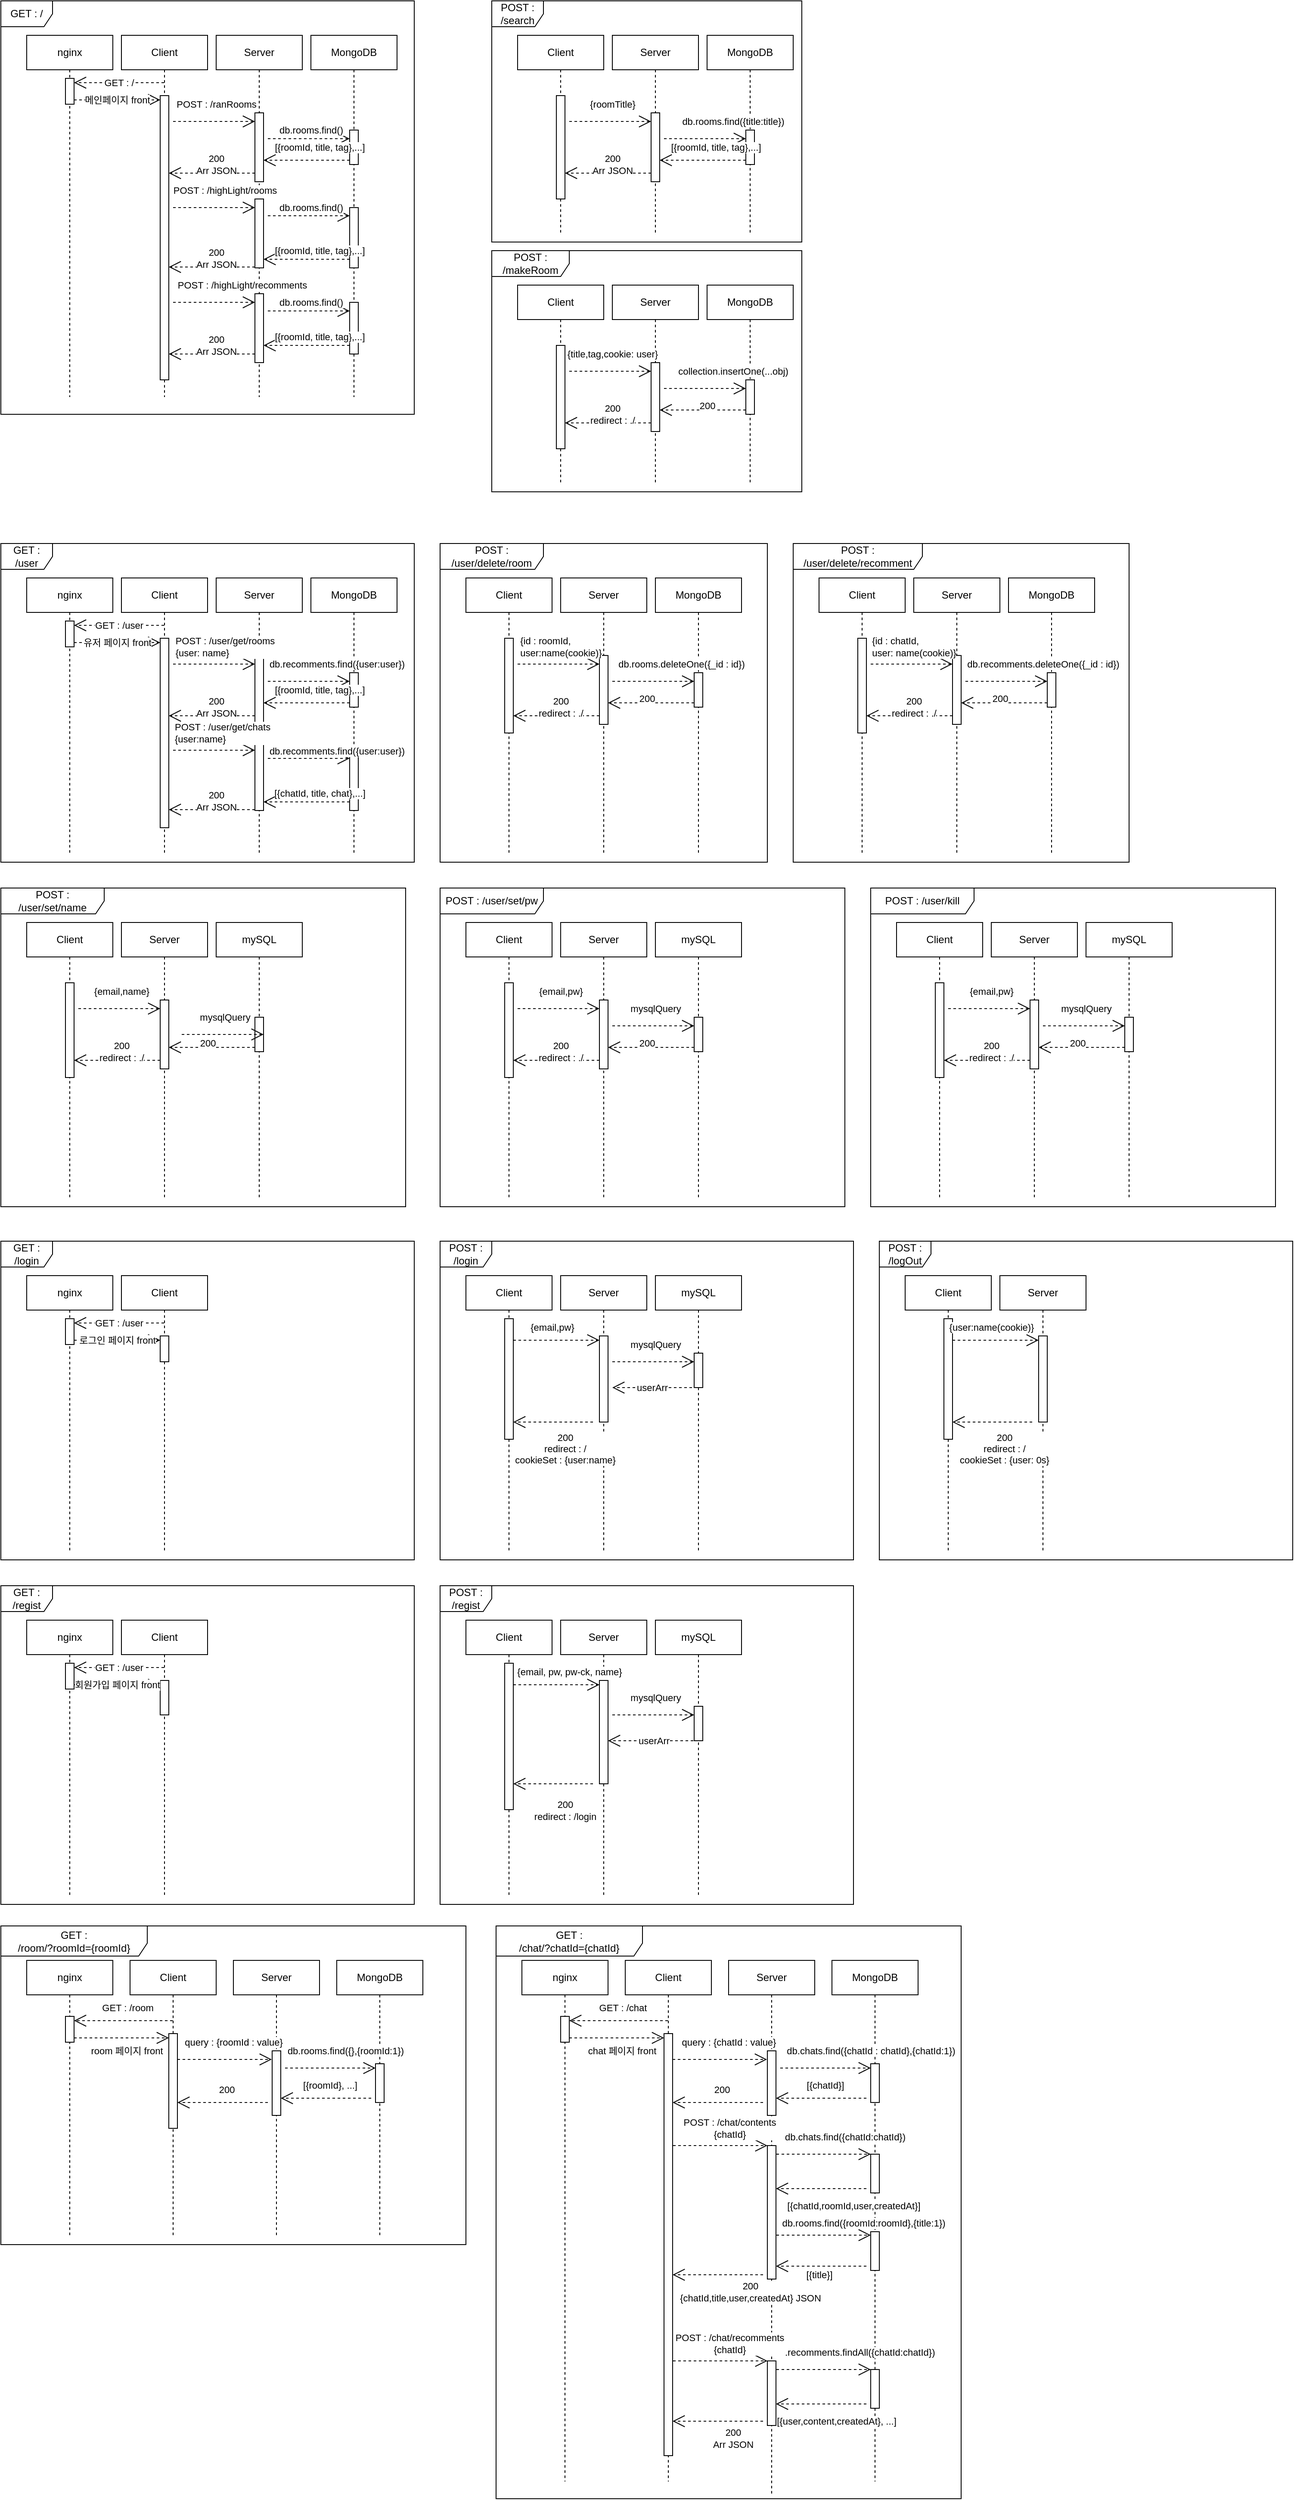 <mxfile version="24.4.4" type="device">
  <diagram name="페이지-1" id="_-9EEhNZ582oooCMi_qd">
    <mxGraphModel dx="1751" dy="660" grid="1" gridSize="10" guides="1" tooltips="1" connect="1" arrows="1" fold="1" page="0" pageScale="1" pageWidth="827" pageHeight="1169" background="none" math="0" shadow="0">
      <root>
        <mxCell id="0" />
        <mxCell id="1" parent="0" />
        <mxCell id="s5COHGNMD4PNr6RxPExq-1" value="Client" style="shape=umlLifeline;perimeter=lifelinePerimeter;whiteSpace=wrap;html=1;container=1;dropTarget=0;collapsible=0;recursiveResize=0;outlineConnect=0;portConstraint=eastwest;newEdgeStyle={&quot;curved&quot;:0,&quot;rounded&quot;:0};" vertex="1" parent="1">
          <mxGeometry x="40" y="80" width="100" height="420" as="geometry" />
        </mxCell>
        <mxCell id="s5COHGNMD4PNr6RxPExq-2" value="Server" style="shape=umlLifeline;perimeter=lifelinePerimeter;whiteSpace=wrap;html=1;container=1;dropTarget=0;collapsible=0;recursiveResize=0;outlineConnect=0;portConstraint=eastwest;newEdgeStyle={&quot;curved&quot;:0,&quot;rounded&quot;:0};" vertex="1" parent="1">
          <mxGeometry x="150" y="80" width="100" height="420" as="geometry" />
        </mxCell>
        <mxCell id="s5COHGNMD4PNr6RxPExq-3" value="MongoDB" style="shape=umlLifeline;perimeter=lifelinePerimeter;whiteSpace=wrap;html=1;container=1;dropTarget=0;collapsible=0;recursiveResize=0;outlineConnect=0;portConstraint=eastwest;newEdgeStyle={&quot;curved&quot;:0,&quot;rounded&quot;:0};" vertex="1" parent="1">
          <mxGeometry x="260" y="80" width="100" height="420" as="geometry" />
        </mxCell>
        <mxCell id="s5COHGNMD4PNr6RxPExq-19" value="" style="html=1;points=[[0,0,0,0,5],[0,1,0,0,-5],[1,0,0,0,5],[1,1,0,0,-5]];perimeter=orthogonalPerimeter;outlineConnect=0;targetShapes=umlLifeline;portConstraint=eastwest;newEdgeStyle={&quot;curved&quot;:0,&quot;rounded&quot;:0};" vertex="1" parent="s5COHGNMD4PNr6RxPExq-3">
          <mxGeometry x="45" y="110" width="10" height="40" as="geometry" />
        </mxCell>
        <mxCell id="s5COHGNMD4PNr6RxPExq-20" value="db.rooms.find()" style="endArrow=open;endSize=12;dashed=1;html=1;rounded=0;" edge="1" parent="s5COHGNMD4PNr6RxPExq-3" target="s5COHGNMD4PNr6RxPExq-19">
          <mxGeometry x="0.053" y="10" width="160" relative="1" as="geometry">
            <mxPoint x="-50" y="120" as="sourcePoint" />
            <mxPoint x="-55" y="105" as="targetPoint" />
            <Array as="points" />
            <mxPoint as="offset" />
          </mxGeometry>
        </mxCell>
        <mxCell id="s5COHGNMD4PNr6RxPExq-5" value="nginx" style="shape=umlLifeline;perimeter=lifelinePerimeter;whiteSpace=wrap;html=1;container=1;dropTarget=0;collapsible=0;recursiveResize=0;outlineConnect=0;portConstraint=eastwest;newEdgeStyle={&quot;curved&quot;:0,&quot;rounded&quot;:0};" vertex="1" parent="1">
          <mxGeometry x="-70" y="80" width="100" height="420" as="geometry" />
        </mxCell>
        <mxCell id="s5COHGNMD4PNr6RxPExq-7" value="&lt;span style=&quot;background-color: initial;&quot;&gt;GET : /&lt;/span&gt;" style="shape=umlFrame;whiteSpace=wrap;html=1;pointerEvents=0;" vertex="1" parent="1">
          <mxGeometry x="-100" y="40" width="480" height="480" as="geometry" />
        </mxCell>
        <mxCell id="s5COHGNMD4PNr6RxPExq-8" value="" style="endArrow=open;endSize=12;dashed=1;html=1;rounded=0;" edge="1" parent="1" source="s5COHGNMD4PNr6RxPExq-10" target="s5COHGNMD4PNr6RxPExq-5">
          <mxGeometry width="160" relative="1" as="geometry">
            <mxPoint x="70" y="270" as="sourcePoint" />
            <mxPoint x="220" y="270" as="targetPoint" />
            <Array as="points" />
          </mxGeometry>
        </mxCell>
        <mxCell id="s5COHGNMD4PNr6RxPExq-10" value="" style="html=1;points=[[0,0,0,0,5],[0,1,0,0,-5],[1,0,0,0,5],[1,1,0,0,-5]];perimeter=orthogonalPerimeter;outlineConnect=0;targetShapes=umlLifeline;portConstraint=eastwest;newEdgeStyle={&quot;curved&quot;:0,&quot;rounded&quot;:0};" vertex="1" parent="1">
          <mxGeometry x="-25" y="130" width="10" height="30" as="geometry" />
        </mxCell>
        <mxCell id="s5COHGNMD4PNr6RxPExq-12" value="" style="html=1;points=[[0,0,0,0,5],[0,1,0,0,-5],[1,0,0,0,5],[1,1,0,0,-5]];perimeter=orthogonalPerimeter;outlineConnect=0;targetShapes=umlLifeline;portConstraint=eastwest;newEdgeStyle={&quot;curved&quot;:0,&quot;rounded&quot;:0};" vertex="1" parent="1">
          <mxGeometry x="85" y="150" width="10" height="330" as="geometry" />
        </mxCell>
        <mxCell id="s5COHGNMD4PNr6RxPExq-15" value="GET : /" style="endArrow=open;endSize=12;dashed=1;html=1;rounded=0;entryX=1;entryY=0;entryDx=0;entryDy=5;entryPerimeter=0;" edge="1" parent="1" source="s5COHGNMD4PNr6RxPExq-1" target="s5COHGNMD4PNr6RxPExq-10">
          <mxGeometry width="160" relative="1" as="geometry">
            <mxPoint x="60" y="270" as="sourcePoint" />
            <mxPoint x="220" y="270" as="targetPoint" />
          </mxGeometry>
        </mxCell>
        <mxCell id="s5COHGNMD4PNr6RxPExq-16" value="메인페이지 front" style="endArrow=open;endSize=12;dashed=1;html=1;rounded=0;exitX=1;exitY=1;exitDx=0;exitDy=-5;exitPerimeter=0;entryX=0;entryY=0;entryDx=0;entryDy=5;entryPerimeter=0;" edge="1" parent="1" source="s5COHGNMD4PNr6RxPExq-10" target="s5COHGNMD4PNr6RxPExq-12">
          <mxGeometry width="160" relative="1" as="geometry">
            <mxPoint x="430" y="270" as="sourcePoint" />
            <mxPoint x="590" y="270" as="targetPoint" />
            <Array as="points" />
          </mxGeometry>
        </mxCell>
        <mxCell id="s5COHGNMD4PNr6RxPExq-17" value="" style="html=1;points=[[0,0,0,0,5],[0,1,0,0,-5],[1,0,0,0,5],[1,1,0,0,-5]];perimeter=orthogonalPerimeter;outlineConnect=0;targetShapes=umlLifeline;portConstraint=eastwest;newEdgeStyle={&quot;curved&quot;:0,&quot;rounded&quot;:0};" vertex="1" parent="1">
          <mxGeometry x="195" y="170" width="10" height="80" as="geometry" />
        </mxCell>
        <mxCell id="s5COHGNMD4PNr6RxPExq-18" value="POST : /ranRooms" style="endArrow=open;endSize=12;dashed=1;html=1;rounded=0;" edge="1" parent="1" target="s5COHGNMD4PNr6RxPExq-17">
          <mxGeometry x="0.053" y="20" width="160" relative="1" as="geometry">
            <mxPoint x="100" y="180" as="sourcePoint" />
            <mxPoint x="95" y="165" as="targetPoint" />
            <Array as="points">
              <mxPoint x="150" y="180" />
            </Array>
            <mxPoint as="offset" />
          </mxGeometry>
        </mxCell>
        <mxCell id="s5COHGNMD4PNr6RxPExq-21" value="[{roomId, title, tag},...]" style="endArrow=open;endSize=12;dashed=1;html=1;rounded=0;exitX=0;exitY=1;exitDx=0;exitDy=-5;exitPerimeter=0;" edge="1" parent="1" source="s5COHGNMD4PNr6RxPExq-19" target="s5COHGNMD4PNr6RxPExq-17">
          <mxGeometry x="-0.3" y="-15" width="160" relative="1" as="geometry">
            <mxPoint x="430" y="270" as="sourcePoint" />
            <mxPoint x="590" y="270" as="targetPoint" />
            <mxPoint as="offset" />
          </mxGeometry>
        </mxCell>
        <mxCell id="s5COHGNMD4PNr6RxPExq-22" value="200&lt;div&gt;Arr JSON&lt;/div&gt;" style="endArrow=open;endSize=12;dashed=1;html=1;rounded=0;exitX=0;exitY=1;exitDx=0;exitDy=-5;exitPerimeter=0;" edge="1" parent="1">
          <mxGeometry x="-0.1" y="-10" width="160" relative="1" as="geometry">
            <mxPoint x="195" y="240" as="sourcePoint" />
            <mxPoint x="95" y="240" as="targetPoint" />
            <mxPoint as="offset" />
          </mxGeometry>
        </mxCell>
        <mxCell id="s5COHGNMD4PNr6RxPExq-40" value="" style="html=1;points=[[0,0,0,0,5],[0,1,0,0,-5],[1,0,0,0,5],[1,1,0,0,-5]];perimeter=orthogonalPerimeter;outlineConnect=0;targetShapes=umlLifeline;portConstraint=eastwest;newEdgeStyle={&quot;curved&quot;:0,&quot;rounded&quot;:0};" vertex="1" parent="1">
          <mxGeometry x="305" y="280" width="10" height="70" as="geometry" />
        </mxCell>
        <mxCell id="s5COHGNMD4PNr6RxPExq-41" value="db.rooms.find()" style="endArrow=open;endSize=12;dashed=1;html=1;rounded=0;" edge="1" parent="1">
          <mxGeometry x="0.053" y="10" width="160" relative="1" as="geometry">
            <mxPoint x="210" y="289.5" as="sourcePoint" />
            <mxPoint x="305" y="289.5" as="targetPoint" />
            <Array as="points" />
            <mxPoint as="offset" />
          </mxGeometry>
        </mxCell>
        <mxCell id="s5COHGNMD4PNr6RxPExq-42" value="" style="html=1;points=[[0,0,0,0,5],[0,1,0,0,-5],[1,0,0,0,5],[1,1,0,0,-5]];perimeter=orthogonalPerimeter;outlineConnect=0;targetShapes=umlLifeline;portConstraint=eastwest;newEdgeStyle={&quot;curved&quot;:0,&quot;rounded&quot;:0};" vertex="1" parent="1">
          <mxGeometry x="195" y="270" width="10" height="80" as="geometry" />
        </mxCell>
        <mxCell id="s5COHGNMD4PNr6RxPExq-43" value="POST : /highLight/rooms" style="endArrow=open;endSize=12;dashed=1;html=1;rounded=0;" edge="1" parent="1">
          <mxGeometry x="0.263" y="20" width="160" relative="1" as="geometry">
            <mxPoint x="100" y="280" as="sourcePoint" />
            <mxPoint x="195" y="280" as="targetPoint" />
            <Array as="points">
              <mxPoint x="150" y="280" />
            </Array>
            <mxPoint as="offset" />
          </mxGeometry>
        </mxCell>
        <mxCell id="s5COHGNMD4PNr6RxPExq-44" value="[{roomId, title, tag},...]" style="endArrow=open;endSize=12;dashed=1;html=1;rounded=0;exitX=0;exitY=1;exitDx=0;exitDy=-5;exitPerimeter=0;" edge="1" parent="1">
          <mxGeometry x="-0.3" y="-10" width="160" relative="1" as="geometry">
            <mxPoint x="305" y="340" as="sourcePoint" />
            <mxPoint x="205" y="340" as="targetPoint" />
            <mxPoint as="offset" />
          </mxGeometry>
        </mxCell>
        <mxCell id="s5COHGNMD4PNr6RxPExq-45" value="200&lt;div&gt;Arr JSON&lt;/div&gt;" style="endArrow=open;endSize=12;dashed=1;html=1;rounded=0;exitX=0;exitY=1;exitDx=0;exitDy=-5;exitPerimeter=0;" edge="1" parent="1">
          <mxGeometry x="-0.1" y="-10" width="160" relative="1" as="geometry">
            <mxPoint x="195" y="349" as="sourcePoint" />
            <mxPoint x="95" y="349" as="targetPoint" />
            <mxPoint as="offset" />
          </mxGeometry>
        </mxCell>
        <mxCell id="s5COHGNMD4PNr6RxPExq-47" value="POST : /highLight/recomments" style="endArrow=open;endSize=12;dashed=1;html=1;rounded=0;" edge="1" parent="1">
          <mxGeometry x="0.684" y="20" width="160" relative="1" as="geometry">
            <mxPoint x="100" y="390" as="sourcePoint" />
            <mxPoint x="195" y="390" as="targetPoint" />
            <Array as="points">
              <mxPoint x="150" y="390" />
            </Array>
            <mxPoint as="offset" />
          </mxGeometry>
        </mxCell>
        <mxCell id="s5COHGNMD4PNr6RxPExq-48" value="" style="html=1;points=[[0,0,0,0,5],[0,1,0,0,-5],[1,0,0,0,5],[1,1,0,0,-5]];perimeter=orthogonalPerimeter;outlineConnect=0;targetShapes=umlLifeline;portConstraint=eastwest;newEdgeStyle={&quot;curved&quot;:0,&quot;rounded&quot;:0};" vertex="1" parent="1">
          <mxGeometry x="195" y="380" width="10" height="80" as="geometry" />
        </mxCell>
        <mxCell id="s5COHGNMD4PNr6RxPExq-49" value="db.rooms.find()" style="endArrow=open;endSize=12;dashed=1;html=1;rounded=0;" edge="1" parent="1">
          <mxGeometry x="0.053" y="10" width="160" relative="1" as="geometry">
            <mxPoint x="210" y="400" as="sourcePoint" />
            <mxPoint x="305" y="400" as="targetPoint" />
            <Array as="points" />
            <mxPoint as="offset" />
          </mxGeometry>
        </mxCell>
        <mxCell id="s5COHGNMD4PNr6RxPExq-50" value="" style="html=1;points=[[0,0,0,0,5],[0,1,0,0,-5],[1,0,0,0,5],[1,1,0,0,-5]];perimeter=orthogonalPerimeter;outlineConnect=0;targetShapes=umlLifeline;portConstraint=eastwest;newEdgeStyle={&quot;curved&quot;:0,&quot;rounded&quot;:0};" vertex="1" parent="1">
          <mxGeometry x="305" y="390" width="10" height="60" as="geometry" />
        </mxCell>
        <mxCell id="s5COHGNMD4PNr6RxPExq-51" value="[{roomId, title, tag},...]" style="endArrow=open;endSize=12;dashed=1;html=1;rounded=0;exitX=0;exitY=1;exitDx=0;exitDy=-5;exitPerimeter=0;" edge="1" parent="1">
          <mxGeometry x="-0.3" y="-10" width="160" relative="1" as="geometry">
            <mxPoint x="305" y="440" as="sourcePoint" />
            <mxPoint x="205" y="440" as="targetPoint" />
            <mxPoint as="offset" />
          </mxGeometry>
        </mxCell>
        <mxCell id="s5COHGNMD4PNr6RxPExq-52" value="200&lt;div&gt;Arr JSON&lt;/div&gt;" style="endArrow=open;endSize=12;dashed=1;html=1;rounded=0;exitX=0;exitY=1;exitDx=0;exitDy=-5;exitPerimeter=0;" edge="1" parent="1">
          <mxGeometry x="-0.1" y="-10" width="160" relative="1" as="geometry">
            <mxPoint x="195" y="450" as="sourcePoint" />
            <mxPoint x="95" y="450" as="targetPoint" />
            <mxPoint as="offset" />
          </mxGeometry>
        </mxCell>
        <mxCell id="s5COHGNMD4PNr6RxPExq-53" value="Client" style="shape=umlLifeline;perimeter=lifelinePerimeter;whiteSpace=wrap;html=1;container=1;dropTarget=0;collapsible=0;recursiveResize=0;outlineConnect=0;portConstraint=eastwest;newEdgeStyle={&quot;curved&quot;:0,&quot;rounded&quot;:0};" vertex="1" parent="1">
          <mxGeometry x="500" y="80" width="100" height="230" as="geometry" />
        </mxCell>
        <mxCell id="s5COHGNMD4PNr6RxPExq-54" value="Server" style="shape=umlLifeline;perimeter=lifelinePerimeter;whiteSpace=wrap;html=1;container=1;dropTarget=0;collapsible=0;recursiveResize=0;outlineConnect=0;portConstraint=eastwest;newEdgeStyle={&quot;curved&quot;:0,&quot;rounded&quot;:0};" vertex="1" parent="1">
          <mxGeometry x="610" y="80" width="100" height="230" as="geometry" />
        </mxCell>
        <mxCell id="s5COHGNMD4PNr6RxPExq-55" value="MongoDB" style="shape=umlLifeline;perimeter=lifelinePerimeter;whiteSpace=wrap;html=1;container=1;dropTarget=0;collapsible=0;recursiveResize=0;outlineConnect=0;portConstraint=eastwest;newEdgeStyle={&quot;curved&quot;:0,&quot;rounded&quot;:0};" vertex="1" parent="1">
          <mxGeometry x="720" y="80" width="100" height="230" as="geometry" />
        </mxCell>
        <mxCell id="s5COHGNMD4PNr6RxPExq-56" value="" style="html=1;points=[[0,0,0,0,5],[0,1,0,0,-5],[1,0,0,0,5],[1,1,0,0,-5]];perimeter=orthogonalPerimeter;outlineConnect=0;targetShapes=umlLifeline;portConstraint=eastwest;newEdgeStyle={&quot;curved&quot;:0,&quot;rounded&quot;:0};" vertex="1" parent="s5COHGNMD4PNr6RxPExq-55">
          <mxGeometry x="45" y="110" width="10" height="40" as="geometry" />
        </mxCell>
        <mxCell id="s5COHGNMD4PNr6RxPExq-57" value="db.rooms.find({title:title})" style="endArrow=open;endSize=12;dashed=1;html=1;rounded=0;" edge="1" parent="s5COHGNMD4PNr6RxPExq-55" target="s5COHGNMD4PNr6RxPExq-56">
          <mxGeometry x="0.684" y="20" width="160" relative="1" as="geometry">
            <mxPoint x="-50" y="120" as="sourcePoint" />
            <mxPoint x="-55" y="105" as="targetPoint" />
            <Array as="points" />
            <mxPoint as="offset" />
          </mxGeometry>
        </mxCell>
        <mxCell id="s5COHGNMD4PNr6RxPExq-59" value="&lt;div&gt;POST : /search&lt;/div&gt;" style="shape=umlFrame;whiteSpace=wrap;html=1;pointerEvents=0;" vertex="1" parent="1">
          <mxGeometry x="470" y="40" width="360" height="280" as="geometry" />
        </mxCell>
        <mxCell id="s5COHGNMD4PNr6RxPExq-60" value="" style="endArrow=open;endSize=12;dashed=1;html=1;rounded=0;" edge="1" parent="1">
          <mxGeometry width="160" relative="1" as="geometry">
            <mxPoint x="549.5" y="145" as="sourcePoint" />
            <mxPoint x="549.5" y="145" as="targetPoint" />
            <Array as="points" />
          </mxGeometry>
        </mxCell>
        <mxCell id="s5COHGNMD4PNr6RxPExq-62" value="" style="html=1;points=[[0,0,0,0,5],[0,1,0,0,-5],[1,0,0,0,5],[1,1,0,0,-5]];perimeter=orthogonalPerimeter;outlineConnect=0;targetShapes=umlLifeline;portConstraint=eastwest;newEdgeStyle={&quot;curved&quot;:0,&quot;rounded&quot;:0};" vertex="1" parent="1">
          <mxGeometry x="545" y="150" width="10" height="120" as="geometry" />
        </mxCell>
        <mxCell id="s5COHGNMD4PNr6RxPExq-65" value="" style="html=1;points=[[0,0,0,0,5],[0,1,0,0,-5],[1,0,0,0,5],[1,1,0,0,-5]];perimeter=orthogonalPerimeter;outlineConnect=0;targetShapes=umlLifeline;portConstraint=eastwest;newEdgeStyle={&quot;curved&quot;:0,&quot;rounded&quot;:0};" vertex="1" parent="1">
          <mxGeometry x="655" y="170" width="10" height="80" as="geometry" />
        </mxCell>
        <mxCell id="s5COHGNMD4PNr6RxPExq-66" value="{roomTitle}" style="endArrow=open;endSize=12;dashed=1;html=1;rounded=0;" edge="1" parent="1" target="s5COHGNMD4PNr6RxPExq-65">
          <mxGeometry x="0.053" y="20" width="160" relative="1" as="geometry">
            <mxPoint x="560" y="180" as="sourcePoint" />
            <mxPoint x="555" y="165" as="targetPoint" />
            <Array as="points">
              <mxPoint x="610" y="180" />
            </Array>
            <mxPoint as="offset" />
          </mxGeometry>
        </mxCell>
        <mxCell id="s5COHGNMD4PNr6RxPExq-67" value="[{roomId, title, tag},...]" style="endArrow=open;endSize=12;dashed=1;html=1;rounded=0;exitX=0;exitY=1;exitDx=0;exitDy=-5;exitPerimeter=0;" edge="1" parent="1" source="s5COHGNMD4PNr6RxPExq-56" target="s5COHGNMD4PNr6RxPExq-65">
          <mxGeometry x="-0.3" y="-15" width="160" relative="1" as="geometry">
            <mxPoint x="890" y="270" as="sourcePoint" />
            <mxPoint x="1050" y="270" as="targetPoint" />
            <mxPoint as="offset" />
          </mxGeometry>
        </mxCell>
        <mxCell id="s5COHGNMD4PNr6RxPExq-68" value="200&lt;div&gt;Arr JSON&lt;/div&gt;" style="endArrow=open;endSize=12;dashed=1;html=1;rounded=0;exitX=0;exitY=1;exitDx=0;exitDy=-5;exitPerimeter=0;" edge="1" parent="1">
          <mxGeometry x="-0.1" y="-10" width="160" relative="1" as="geometry">
            <mxPoint x="655" y="240" as="sourcePoint" />
            <mxPoint x="555" y="240" as="targetPoint" />
            <mxPoint as="offset" />
          </mxGeometry>
        </mxCell>
        <mxCell id="s5COHGNMD4PNr6RxPExq-81" value="Client" style="shape=umlLifeline;perimeter=lifelinePerimeter;whiteSpace=wrap;html=1;container=1;dropTarget=0;collapsible=0;recursiveResize=0;outlineConnect=0;portConstraint=eastwest;newEdgeStyle={&quot;curved&quot;:0,&quot;rounded&quot;:0};" vertex="1" parent="1">
          <mxGeometry x="500" y="370" width="100" height="230" as="geometry" />
        </mxCell>
        <mxCell id="s5COHGNMD4PNr6RxPExq-82" value="Server" style="shape=umlLifeline;perimeter=lifelinePerimeter;whiteSpace=wrap;html=1;container=1;dropTarget=0;collapsible=0;recursiveResize=0;outlineConnect=0;portConstraint=eastwest;newEdgeStyle={&quot;curved&quot;:0,&quot;rounded&quot;:0};" vertex="1" parent="1">
          <mxGeometry x="610" y="370" width="100" height="230" as="geometry" />
        </mxCell>
        <mxCell id="s5COHGNMD4PNr6RxPExq-83" value="MongoDB" style="shape=umlLifeline;perimeter=lifelinePerimeter;whiteSpace=wrap;html=1;container=1;dropTarget=0;collapsible=0;recursiveResize=0;outlineConnect=0;portConstraint=eastwest;newEdgeStyle={&quot;curved&quot;:0,&quot;rounded&quot;:0};" vertex="1" parent="1">
          <mxGeometry x="720" y="370" width="100" height="230" as="geometry" />
        </mxCell>
        <mxCell id="s5COHGNMD4PNr6RxPExq-84" value="" style="html=1;points=[[0,0,0,0,5],[0,1,0,0,-5],[1,0,0,0,5],[1,1,0,0,-5]];perimeter=orthogonalPerimeter;outlineConnect=0;targetShapes=umlLifeline;portConstraint=eastwest;newEdgeStyle={&quot;curved&quot;:0,&quot;rounded&quot;:0};" vertex="1" parent="s5COHGNMD4PNr6RxPExq-83">
          <mxGeometry x="45" y="110" width="10" height="40" as="geometry" />
        </mxCell>
        <mxCell id="s5COHGNMD4PNr6RxPExq-85" value="collection.insertOne(...obj)" style="endArrow=open;endSize=12;dashed=1;html=1;rounded=0;" edge="1" parent="s5COHGNMD4PNr6RxPExq-83" target="s5COHGNMD4PNr6RxPExq-84">
          <mxGeometry x="0.684" y="20" width="160" relative="1" as="geometry">
            <mxPoint x="-50" y="120" as="sourcePoint" />
            <mxPoint x="-55" y="105" as="targetPoint" />
            <Array as="points" />
            <mxPoint as="offset" />
          </mxGeometry>
        </mxCell>
        <mxCell id="s5COHGNMD4PNr6RxPExq-86" value="&lt;div&gt;POST : /makeRoom&lt;/div&gt;" style="shape=umlFrame;whiteSpace=wrap;html=1;pointerEvents=0;width=90;height=30;" vertex="1" parent="1">
          <mxGeometry x="470" y="330" width="360" height="280" as="geometry" />
        </mxCell>
        <mxCell id="s5COHGNMD4PNr6RxPExq-87" value="" style="endArrow=open;endSize=12;dashed=1;html=1;rounded=0;" edge="1" parent="1">
          <mxGeometry width="160" relative="1" as="geometry">
            <mxPoint x="549.5" y="435" as="sourcePoint" />
            <mxPoint x="549.5" y="435" as="targetPoint" />
            <Array as="points" />
          </mxGeometry>
        </mxCell>
        <mxCell id="s5COHGNMD4PNr6RxPExq-88" value="" style="html=1;points=[[0,0,0,0,5],[0,1,0,0,-5],[1,0,0,0,5],[1,1,0,0,-5]];perimeter=orthogonalPerimeter;outlineConnect=0;targetShapes=umlLifeline;portConstraint=eastwest;newEdgeStyle={&quot;curved&quot;:0,&quot;rounded&quot;:0};" vertex="1" parent="1">
          <mxGeometry x="545" y="440" width="10" height="120" as="geometry" />
        </mxCell>
        <mxCell id="s5COHGNMD4PNr6RxPExq-89" value="" style="html=1;points=[[0,0,0,0,5],[0,1,0,0,-5],[1,0,0,0,5],[1,1,0,0,-5]];perimeter=orthogonalPerimeter;outlineConnect=0;targetShapes=umlLifeline;portConstraint=eastwest;newEdgeStyle={&quot;curved&quot;:0,&quot;rounded&quot;:0};" vertex="1" parent="1">
          <mxGeometry x="655" y="460" width="10" height="80" as="geometry" />
        </mxCell>
        <mxCell id="s5COHGNMD4PNr6RxPExq-90" value="{title,tag,cookie: user}" style="endArrow=open;endSize=12;dashed=1;html=1;rounded=0;" edge="1" parent="1" target="s5COHGNMD4PNr6RxPExq-89">
          <mxGeometry x="0.053" y="20" width="160" relative="1" as="geometry">
            <mxPoint x="560" y="470" as="sourcePoint" />
            <mxPoint x="555" y="455" as="targetPoint" />
            <Array as="points">
              <mxPoint x="610" y="470" />
            </Array>
            <mxPoint as="offset" />
          </mxGeometry>
        </mxCell>
        <mxCell id="s5COHGNMD4PNr6RxPExq-91" value="200" style="endArrow=open;endSize=12;dashed=1;html=1;rounded=0;exitX=0;exitY=1;exitDx=0;exitDy=-5;exitPerimeter=0;" edge="1" parent="1" source="s5COHGNMD4PNr6RxPExq-84" target="s5COHGNMD4PNr6RxPExq-89">
          <mxGeometry x="-0.1" y="-5" width="160" relative="1" as="geometry">
            <mxPoint x="890" y="560" as="sourcePoint" />
            <mxPoint x="1050" y="560" as="targetPoint" />
            <mxPoint as="offset" />
          </mxGeometry>
        </mxCell>
        <mxCell id="s5COHGNMD4PNr6RxPExq-92" value="200&lt;div&gt;redirect : ./&lt;/div&gt;" style="endArrow=open;endSize=12;dashed=1;html=1;rounded=0;exitX=0;exitY=1;exitDx=0;exitDy=-5;exitPerimeter=0;" edge="1" parent="1">
          <mxGeometry x="-0.1" y="-10" width="160" relative="1" as="geometry">
            <mxPoint x="655" y="530" as="sourcePoint" />
            <mxPoint x="555" y="530" as="targetPoint" />
            <mxPoint as="offset" />
          </mxGeometry>
        </mxCell>
        <mxCell id="s5COHGNMD4PNr6RxPExq-95" value="Client" style="shape=umlLifeline;perimeter=lifelinePerimeter;whiteSpace=wrap;html=1;container=1;dropTarget=0;collapsible=0;recursiveResize=0;outlineConnect=0;portConstraint=eastwest;newEdgeStyle={&quot;curved&quot;:0,&quot;rounded&quot;:0};" vertex="1" parent="1">
          <mxGeometry x="40" y="710" width="100" height="320" as="geometry" />
        </mxCell>
        <mxCell id="s5COHGNMD4PNr6RxPExq-96" value="Server" style="shape=umlLifeline;perimeter=lifelinePerimeter;whiteSpace=wrap;html=1;container=1;dropTarget=0;collapsible=0;recursiveResize=0;outlineConnect=0;portConstraint=eastwest;newEdgeStyle={&quot;curved&quot;:0,&quot;rounded&quot;:0};" vertex="1" parent="1">
          <mxGeometry x="150" y="710" width="100" height="320" as="geometry" />
        </mxCell>
        <mxCell id="s5COHGNMD4PNr6RxPExq-97" value="MongoDB" style="shape=umlLifeline;perimeter=lifelinePerimeter;whiteSpace=wrap;html=1;container=1;dropTarget=0;collapsible=0;recursiveResize=0;outlineConnect=0;portConstraint=eastwest;newEdgeStyle={&quot;curved&quot;:0,&quot;rounded&quot;:0};" vertex="1" parent="1">
          <mxGeometry x="260" y="710" width="100" height="320" as="geometry" />
        </mxCell>
        <mxCell id="s5COHGNMD4PNr6RxPExq-98" value="" style="html=1;points=[[0,0,0,0,5],[0,1,0,0,-5],[1,0,0,0,5],[1,1,0,0,-5]];perimeter=orthogonalPerimeter;outlineConnect=0;targetShapes=umlLifeline;portConstraint=eastwest;newEdgeStyle={&quot;curved&quot;:0,&quot;rounded&quot;:0};" vertex="1" parent="s5COHGNMD4PNr6RxPExq-97">
          <mxGeometry x="45" y="110" width="10" height="40" as="geometry" />
        </mxCell>
        <mxCell id="s5COHGNMD4PNr6RxPExq-99" value="db.recomments.find({user:user})" style="endArrow=open;endSize=12;dashed=1;html=1;rounded=0;" edge="1" parent="s5COHGNMD4PNr6RxPExq-97" target="s5COHGNMD4PNr6RxPExq-98">
          <mxGeometry x="0.684" y="20" width="160" relative="1" as="geometry">
            <mxPoint x="-50" y="120" as="sourcePoint" />
            <mxPoint x="-55" y="105" as="targetPoint" />
            <Array as="points" />
            <mxPoint as="offset" />
          </mxGeometry>
        </mxCell>
        <mxCell id="s5COHGNMD4PNr6RxPExq-100" value="nginx" style="shape=umlLifeline;perimeter=lifelinePerimeter;whiteSpace=wrap;html=1;container=1;dropTarget=0;collapsible=0;recursiveResize=0;outlineConnect=0;portConstraint=eastwest;newEdgeStyle={&quot;curved&quot;:0,&quot;rounded&quot;:0};" vertex="1" parent="1">
          <mxGeometry x="-70" y="710" width="100" height="320" as="geometry" />
        </mxCell>
        <mxCell id="s5COHGNMD4PNr6RxPExq-101" value="&lt;span style=&quot;background-color: initial;&quot;&gt;GET : /user&lt;/span&gt;" style="shape=umlFrame;whiteSpace=wrap;html=1;pointerEvents=0;" vertex="1" parent="1">
          <mxGeometry x="-100" y="670" width="480" height="370" as="geometry" />
        </mxCell>
        <mxCell id="s5COHGNMD4PNr6RxPExq-102" value="" style="endArrow=open;endSize=12;dashed=1;html=1;rounded=0;" edge="1" parent="1" source="s5COHGNMD4PNr6RxPExq-103" target="s5COHGNMD4PNr6RxPExq-100">
          <mxGeometry width="160" relative="1" as="geometry">
            <mxPoint x="70" y="900" as="sourcePoint" />
            <mxPoint x="220" y="900" as="targetPoint" />
            <Array as="points" />
          </mxGeometry>
        </mxCell>
        <mxCell id="s5COHGNMD4PNr6RxPExq-103" value="" style="html=1;points=[[0,0,0,0,5],[0,1,0,0,-5],[1,0,0,0,5],[1,1,0,0,-5]];perimeter=orthogonalPerimeter;outlineConnect=0;targetShapes=umlLifeline;portConstraint=eastwest;newEdgeStyle={&quot;curved&quot;:0,&quot;rounded&quot;:0};" vertex="1" parent="1">
          <mxGeometry x="-25" y="760" width="10" height="30" as="geometry" />
        </mxCell>
        <mxCell id="s5COHGNMD4PNr6RxPExq-104" value="" style="html=1;points=[[0,0,0,0,5],[0,1,0,0,-5],[1,0,0,0,5],[1,1,0,0,-5]];perimeter=orthogonalPerimeter;outlineConnect=0;targetShapes=umlLifeline;portConstraint=eastwest;newEdgeStyle={&quot;curved&quot;:0,&quot;rounded&quot;:0};" vertex="1" parent="1">
          <mxGeometry x="85" y="780" width="10" height="220" as="geometry" />
        </mxCell>
        <mxCell id="s5COHGNMD4PNr6RxPExq-105" value="GET : /user" style="endArrow=open;endSize=12;dashed=1;html=1;rounded=0;entryX=1;entryY=0;entryDx=0;entryDy=5;entryPerimeter=0;" edge="1" parent="1" source="s5COHGNMD4PNr6RxPExq-95" target="s5COHGNMD4PNr6RxPExq-103">
          <mxGeometry width="160" relative="1" as="geometry">
            <mxPoint x="60" y="900" as="sourcePoint" />
            <mxPoint x="220" y="900" as="targetPoint" />
          </mxGeometry>
        </mxCell>
        <mxCell id="s5COHGNMD4PNr6RxPExq-106" value="유저 페이지 front" style="endArrow=open;endSize=12;dashed=1;html=1;rounded=0;exitX=1;exitY=1;exitDx=0;exitDy=-5;exitPerimeter=0;entryX=0;entryY=0;entryDx=0;entryDy=5;entryPerimeter=0;" edge="1" parent="1" source="s5COHGNMD4PNr6RxPExq-103" target="s5COHGNMD4PNr6RxPExq-104">
          <mxGeometry width="160" relative="1" as="geometry">
            <mxPoint x="430" y="900" as="sourcePoint" />
            <mxPoint x="590" y="900" as="targetPoint" />
            <Array as="points" />
          </mxGeometry>
        </mxCell>
        <mxCell id="s5COHGNMD4PNr6RxPExq-107" value="" style="html=1;points=[[0,0,0,0,5],[0,1,0,0,-5],[1,0,0,0,5],[1,1,0,0,-5]];perimeter=orthogonalPerimeter;outlineConnect=0;targetShapes=umlLifeline;portConstraint=eastwest;newEdgeStyle={&quot;curved&quot;:0,&quot;rounded&quot;:0};" vertex="1" parent="1">
          <mxGeometry x="195" y="800" width="10" height="80" as="geometry" />
        </mxCell>
        <mxCell id="s5COHGNMD4PNr6RxPExq-108" value="&lt;div style=&quot;text-align: left;&quot;&gt;POST : /user/get/rooms&lt;/div&gt;&lt;div style=&quot;text-align: left;&quot;&gt;{user: name}&lt;/div&gt;" style="endArrow=open;endSize=12;dashed=1;html=1;rounded=0;" edge="1" parent="1" target="s5COHGNMD4PNr6RxPExq-107">
          <mxGeometry x="0.263" y="20" width="160" relative="1" as="geometry">
            <mxPoint x="100" y="810" as="sourcePoint" />
            <mxPoint x="95" y="795" as="targetPoint" />
            <Array as="points">
              <mxPoint x="150" y="810" />
            </Array>
            <mxPoint as="offset" />
          </mxGeometry>
        </mxCell>
        <mxCell id="s5COHGNMD4PNr6RxPExq-109" value="[{roomId, title, tag},...]" style="endArrow=open;endSize=12;dashed=1;html=1;rounded=0;exitX=0;exitY=1;exitDx=0;exitDy=-5;exitPerimeter=0;" edge="1" parent="1" source="s5COHGNMD4PNr6RxPExq-98" target="s5COHGNMD4PNr6RxPExq-107">
          <mxGeometry x="-0.3" y="-15" width="160" relative="1" as="geometry">
            <mxPoint x="430" y="900" as="sourcePoint" />
            <mxPoint x="590" y="900" as="targetPoint" />
            <mxPoint as="offset" />
          </mxGeometry>
        </mxCell>
        <mxCell id="s5COHGNMD4PNr6RxPExq-110" value="200&lt;div&gt;Arr JSON&lt;/div&gt;" style="endArrow=open;endSize=12;dashed=1;html=1;rounded=0;exitX=0;exitY=1;exitDx=0;exitDy=-5;exitPerimeter=0;" edge="1" parent="1">
          <mxGeometry x="-0.1" y="-10" width="160" relative="1" as="geometry">
            <mxPoint x="195" y="870" as="sourcePoint" />
            <mxPoint x="95" y="870" as="targetPoint" />
            <mxPoint as="offset" />
          </mxGeometry>
        </mxCell>
        <mxCell id="s5COHGNMD4PNr6RxPExq-111" value="" style="html=1;points=[[0,0,0,0,5],[0,1,0,0,-5],[1,0,0,0,5],[1,1,0,0,-5]];perimeter=orthogonalPerimeter;outlineConnect=0;targetShapes=umlLifeline;portConstraint=eastwest;newEdgeStyle={&quot;curved&quot;:0,&quot;rounded&quot;:0};" vertex="1" parent="1">
          <mxGeometry x="305" y="910" width="10" height="70" as="geometry" />
        </mxCell>
        <mxCell id="s5COHGNMD4PNr6RxPExq-112" value="db.recomments.find({user:user})" style="endArrow=open;endSize=12;dashed=1;html=1;rounded=0;" edge="1" parent="1">
          <mxGeometry x="0.684" y="10" width="160" relative="1" as="geometry">
            <mxPoint x="210" y="919.5" as="sourcePoint" />
            <mxPoint x="305" y="919.5" as="targetPoint" />
            <Array as="points" />
            <mxPoint y="1" as="offset" />
          </mxGeometry>
        </mxCell>
        <mxCell id="s5COHGNMD4PNr6RxPExq-113" value="" style="html=1;points=[[0,0,0,0,5],[0,1,0,0,-5],[1,0,0,0,5],[1,1,0,0,-5]];perimeter=orthogonalPerimeter;outlineConnect=0;targetShapes=umlLifeline;portConstraint=eastwest;newEdgeStyle={&quot;curved&quot;:0,&quot;rounded&quot;:0};" vertex="1" parent="1">
          <mxGeometry x="195" y="900" width="10" height="80" as="geometry" />
        </mxCell>
        <mxCell id="s5COHGNMD4PNr6RxPExq-114" value="POST : /user/get/chats&lt;div&gt;{user:name}&lt;/div&gt;" style="endArrow=open;endSize=12;dashed=1;html=1;rounded=0;align=left;" edge="1" parent="1">
          <mxGeometry x="-1" y="20" width="160" relative="1" as="geometry">
            <mxPoint x="100" y="910" as="sourcePoint" />
            <mxPoint x="195" y="910" as="targetPoint" />
            <Array as="points">
              <mxPoint x="150" y="910" />
            </Array>
            <mxPoint as="offset" />
          </mxGeometry>
        </mxCell>
        <mxCell id="s5COHGNMD4PNr6RxPExq-115" value="[{chatId, title, chat},...]" style="endArrow=open;endSize=12;dashed=1;html=1;rounded=0;exitX=0;exitY=1;exitDx=0;exitDy=-5;exitPerimeter=0;" edge="1" parent="1">
          <mxGeometry x="-0.3" y="-10" width="160" relative="1" as="geometry">
            <mxPoint x="305" y="970" as="sourcePoint" />
            <mxPoint x="205" y="970" as="targetPoint" />
            <mxPoint as="offset" />
          </mxGeometry>
        </mxCell>
        <mxCell id="s5COHGNMD4PNr6RxPExq-116" value="200&lt;div&gt;Arr JSON&lt;/div&gt;" style="endArrow=open;endSize=12;dashed=1;html=1;rounded=0;exitX=0;exitY=1;exitDx=0;exitDy=-5;exitPerimeter=0;" edge="1" parent="1">
          <mxGeometry x="-0.1" y="-10" width="160" relative="1" as="geometry">
            <mxPoint x="195" y="979" as="sourcePoint" />
            <mxPoint x="95" y="979" as="targetPoint" />
            <mxPoint as="offset" />
          </mxGeometry>
        </mxCell>
        <mxCell id="s5COHGNMD4PNr6RxPExq-123" value="Client" style="shape=umlLifeline;perimeter=lifelinePerimeter;whiteSpace=wrap;html=1;container=1;dropTarget=0;collapsible=0;recursiveResize=0;outlineConnect=0;portConstraint=eastwest;newEdgeStyle={&quot;curved&quot;:0,&quot;rounded&quot;:0};" vertex="1" parent="1">
          <mxGeometry x="440" y="710" width="100" height="320" as="geometry" />
        </mxCell>
        <mxCell id="s5COHGNMD4PNr6RxPExq-124" value="Server" style="shape=umlLifeline;perimeter=lifelinePerimeter;whiteSpace=wrap;html=1;container=1;dropTarget=0;collapsible=0;recursiveResize=0;outlineConnect=0;portConstraint=eastwest;newEdgeStyle={&quot;curved&quot;:0,&quot;rounded&quot;:0};" vertex="1" parent="1">
          <mxGeometry x="550" y="710" width="100" height="320" as="geometry" />
        </mxCell>
        <mxCell id="s5COHGNMD4PNr6RxPExq-125" value="MongoDB" style="shape=umlLifeline;perimeter=lifelinePerimeter;whiteSpace=wrap;html=1;container=1;dropTarget=0;collapsible=0;recursiveResize=0;outlineConnect=0;portConstraint=eastwest;newEdgeStyle={&quot;curved&quot;:0,&quot;rounded&quot;:0};" vertex="1" parent="1">
          <mxGeometry x="660" y="710" width="100" height="320" as="geometry" />
        </mxCell>
        <mxCell id="s5COHGNMD4PNr6RxPExq-126" value="" style="html=1;points=[[0,0,0,0,5],[0,1,0,0,-5],[1,0,0,0,5],[1,1,0,0,-5]];perimeter=orthogonalPerimeter;outlineConnect=0;targetShapes=umlLifeline;portConstraint=eastwest;newEdgeStyle={&quot;curved&quot;:0,&quot;rounded&quot;:0};" vertex="1" parent="s5COHGNMD4PNr6RxPExq-125">
          <mxGeometry x="45" y="110" width="10" height="40" as="geometry" />
        </mxCell>
        <mxCell id="s5COHGNMD4PNr6RxPExq-127" value="db.rooms.deleteOne({_id : id})" style="endArrow=open;endSize=12;dashed=1;html=1;rounded=0;" edge="1" parent="s5COHGNMD4PNr6RxPExq-125" target="s5COHGNMD4PNr6RxPExq-126">
          <mxGeometry x="0.684" y="20" width="160" relative="1" as="geometry">
            <mxPoint x="-50" y="120" as="sourcePoint" />
            <mxPoint x="-55" y="105" as="targetPoint" />
            <Array as="points" />
            <mxPoint as="offset" />
          </mxGeometry>
        </mxCell>
        <mxCell id="s5COHGNMD4PNr6RxPExq-129" value="&lt;span style=&quot;background-color: initial;&quot;&gt;POST : /user/delete/room&lt;/span&gt;" style="shape=umlFrame;whiteSpace=wrap;html=1;pointerEvents=0;width=120;height=30;" vertex="1" parent="1">
          <mxGeometry x="410" y="670" width="380" height="370" as="geometry" />
        </mxCell>
        <mxCell id="s5COHGNMD4PNr6RxPExq-130" value="" style="endArrow=open;endSize=12;dashed=1;html=1;rounded=0;" edge="1" parent="1">
          <mxGeometry width="160" relative="1" as="geometry">
            <mxPoint x="489.5" y="775" as="sourcePoint" />
            <mxPoint x="489.5" y="775" as="targetPoint" />
            <Array as="points" />
          </mxGeometry>
        </mxCell>
        <mxCell id="s5COHGNMD4PNr6RxPExq-132" value="" style="html=1;points=[[0,0,0,0,5],[0,1,0,0,-5],[1,0,0,0,5],[1,1,0,0,-5]];perimeter=orthogonalPerimeter;outlineConnect=0;targetShapes=umlLifeline;portConstraint=eastwest;newEdgeStyle={&quot;curved&quot;:0,&quot;rounded&quot;:0};" vertex="1" parent="1">
          <mxGeometry x="485" y="780" width="10" height="110" as="geometry" />
        </mxCell>
        <mxCell id="s5COHGNMD4PNr6RxPExq-135" value="" style="html=1;points=[[0,0,0,0,5],[0,1,0,0,-5],[1,0,0,0,5],[1,1,0,0,-5]];perimeter=orthogonalPerimeter;outlineConnect=0;targetShapes=umlLifeline;portConstraint=eastwest;newEdgeStyle={&quot;curved&quot;:0,&quot;rounded&quot;:0};" vertex="1" parent="1">
          <mxGeometry x="595" y="800" width="10" height="80" as="geometry" />
        </mxCell>
        <mxCell id="s5COHGNMD4PNr6RxPExq-136" value="&lt;div style=&quot;text-align: left;&quot;&gt;{id : roomId,&lt;/div&gt;&lt;div style=&quot;text-align: left;&quot;&gt;user:name(cookie)}&lt;/div&gt;" style="endArrow=open;endSize=12;dashed=1;html=1;rounded=0;" edge="1" parent="1" target="s5COHGNMD4PNr6RxPExq-135">
          <mxGeometry x="0.053" y="20" width="160" relative="1" as="geometry">
            <mxPoint x="500" y="810" as="sourcePoint" />
            <mxPoint x="495" y="795" as="targetPoint" />
            <Array as="points">
              <mxPoint x="550" y="810" />
            </Array>
            <mxPoint as="offset" />
          </mxGeometry>
        </mxCell>
        <mxCell id="s5COHGNMD4PNr6RxPExq-137" value="200" style="endArrow=open;endSize=12;dashed=1;html=1;rounded=0;exitX=0;exitY=1;exitDx=0;exitDy=-5;exitPerimeter=0;" edge="1" parent="1" source="s5COHGNMD4PNr6RxPExq-126" target="s5COHGNMD4PNr6RxPExq-135">
          <mxGeometry x="0.1" y="-5" width="160" relative="1" as="geometry">
            <mxPoint x="830" y="900" as="sourcePoint" />
            <mxPoint x="990" y="900" as="targetPoint" />
            <mxPoint as="offset" />
          </mxGeometry>
        </mxCell>
        <mxCell id="s5COHGNMD4PNr6RxPExq-138" value="200&lt;div&gt;redirect : ./&lt;/div&gt;" style="endArrow=open;endSize=12;dashed=1;html=1;rounded=0;exitX=0;exitY=1;exitDx=0;exitDy=-5;exitPerimeter=0;" edge="1" parent="1">
          <mxGeometry x="-0.1" y="-10" width="160" relative="1" as="geometry">
            <mxPoint x="595" y="870" as="sourcePoint" />
            <mxPoint x="495" y="870" as="targetPoint" />
            <mxPoint as="offset" />
          </mxGeometry>
        </mxCell>
        <mxCell id="s5COHGNMD4PNr6RxPExq-168" value="Client" style="shape=umlLifeline;perimeter=lifelinePerimeter;whiteSpace=wrap;html=1;container=1;dropTarget=0;collapsible=0;recursiveResize=0;outlineConnect=0;portConstraint=eastwest;newEdgeStyle={&quot;curved&quot;:0,&quot;rounded&quot;:0};" vertex="1" parent="1">
          <mxGeometry x="850" y="710" width="100" height="320" as="geometry" />
        </mxCell>
        <mxCell id="s5COHGNMD4PNr6RxPExq-169" value="Server" style="shape=umlLifeline;perimeter=lifelinePerimeter;whiteSpace=wrap;html=1;container=1;dropTarget=0;collapsible=0;recursiveResize=0;outlineConnect=0;portConstraint=eastwest;newEdgeStyle={&quot;curved&quot;:0,&quot;rounded&quot;:0};" vertex="1" parent="1">
          <mxGeometry x="960" y="710" width="100" height="320" as="geometry" />
        </mxCell>
        <mxCell id="s5COHGNMD4PNr6RxPExq-170" value="MongoDB" style="shape=umlLifeline;perimeter=lifelinePerimeter;whiteSpace=wrap;html=1;container=1;dropTarget=0;collapsible=0;recursiveResize=0;outlineConnect=0;portConstraint=eastwest;newEdgeStyle={&quot;curved&quot;:0,&quot;rounded&quot;:0};" vertex="1" parent="1">
          <mxGeometry x="1070" y="710" width="100" height="320" as="geometry" />
        </mxCell>
        <mxCell id="s5COHGNMD4PNr6RxPExq-171" value="" style="html=1;points=[[0,0,0,0,5],[0,1,0,0,-5],[1,0,0,0,5],[1,1,0,0,-5]];perimeter=orthogonalPerimeter;outlineConnect=0;targetShapes=umlLifeline;portConstraint=eastwest;newEdgeStyle={&quot;curved&quot;:0,&quot;rounded&quot;:0};" vertex="1" parent="s5COHGNMD4PNr6RxPExq-170">
          <mxGeometry x="45" y="110" width="10" height="40" as="geometry" />
        </mxCell>
        <mxCell id="s5COHGNMD4PNr6RxPExq-172" value="db.recomments.deleteOne({_id : id})" style="endArrow=open;endSize=12;dashed=1;html=1;rounded=0;" edge="1" parent="s5COHGNMD4PNr6RxPExq-170" target="s5COHGNMD4PNr6RxPExq-171">
          <mxGeometry x="0.895" y="20" width="160" relative="1" as="geometry">
            <mxPoint x="-50" y="120" as="sourcePoint" />
            <mxPoint x="-55" y="105" as="targetPoint" />
            <Array as="points" />
            <mxPoint as="offset" />
          </mxGeometry>
        </mxCell>
        <mxCell id="s5COHGNMD4PNr6RxPExq-174" value="&lt;span style=&quot;background-color: initial;&quot;&gt;POST : /user/delete/recomment&lt;/span&gt;" style="shape=umlFrame;whiteSpace=wrap;html=1;pointerEvents=0;width=150;height=30;" vertex="1" parent="1">
          <mxGeometry x="820" y="670" width="390" height="370" as="geometry" />
        </mxCell>
        <mxCell id="s5COHGNMD4PNr6RxPExq-175" value="" style="endArrow=open;endSize=12;dashed=1;html=1;rounded=0;" edge="1" parent="1">
          <mxGeometry width="160" relative="1" as="geometry">
            <mxPoint x="899.5" y="775" as="sourcePoint" />
            <mxPoint x="899.5" y="775" as="targetPoint" />
            <Array as="points" />
          </mxGeometry>
        </mxCell>
        <mxCell id="s5COHGNMD4PNr6RxPExq-177" value="" style="html=1;points=[[0,0,0,0,5],[0,1,0,0,-5],[1,0,0,0,5],[1,1,0,0,-5]];perimeter=orthogonalPerimeter;outlineConnect=0;targetShapes=umlLifeline;portConstraint=eastwest;newEdgeStyle={&quot;curved&quot;:0,&quot;rounded&quot;:0};" vertex="1" parent="1">
          <mxGeometry x="895" y="780" width="10" height="110" as="geometry" />
        </mxCell>
        <mxCell id="s5COHGNMD4PNr6RxPExq-180" value="" style="html=1;points=[[0,0,0,0,5],[0,1,0,0,-5],[1,0,0,0,5],[1,1,0,0,-5]];perimeter=orthogonalPerimeter;outlineConnect=0;targetShapes=umlLifeline;portConstraint=eastwest;newEdgeStyle={&quot;curved&quot;:0,&quot;rounded&quot;:0};" vertex="1" parent="1">
          <mxGeometry x="1005" y="800" width="10" height="80" as="geometry" />
        </mxCell>
        <mxCell id="s5COHGNMD4PNr6RxPExq-181" value="&lt;div style=&quot;text-align: left;&quot;&gt;{id : chatId,&lt;/div&gt;&lt;div style=&quot;text-align: left;&quot;&gt;user: name(cookie)}&lt;/div&gt;" style="endArrow=open;endSize=12;dashed=1;html=1;rounded=0;" edge="1" parent="1" target="s5COHGNMD4PNr6RxPExq-180">
          <mxGeometry x="0.053" y="20" width="160" relative="1" as="geometry">
            <mxPoint x="910" y="810" as="sourcePoint" />
            <mxPoint x="905" y="795" as="targetPoint" />
            <Array as="points">
              <mxPoint x="960" y="810" />
            </Array>
            <mxPoint as="offset" />
          </mxGeometry>
        </mxCell>
        <mxCell id="s5COHGNMD4PNr6RxPExq-182" value="200" style="endArrow=open;endSize=12;dashed=1;html=1;rounded=0;exitX=0;exitY=1;exitDx=0;exitDy=-5;exitPerimeter=0;" edge="1" parent="1" source="s5COHGNMD4PNr6RxPExq-171" target="s5COHGNMD4PNr6RxPExq-180">
          <mxGeometry x="0.1" y="-5" width="160" relative="1" as="geometry">
            <mxPoint x="1240" y="900" as="sourcePoint" />
            <mxPoint x="1400" y="900" as="targetPoint" />
            <mxPoint as="offset" />
          </mxGeometry>
        </mxCell>
        <mxCell id="s5COHGNMD4PNr6RxPExq-183" value="200&lt;div&gt;redirect : ./&lt;/div&gt;" style="endArrow=open;endSize=12;dashed=1;html=1;rounded=0;exitX=0;exitY=1;exitDx=0;exitDy=-5;exitPerimeter=0;" edge="1" parent="1">
          <mxGeometry x="-0.1" y="-10" width="160" relative="1" as="geometry">
            <mxPoint x="1005" y="870" as="sourcePoint" />
            <mxPoint x="905" y="870" as="targetPoint" />
            <mxPoint as="offset" />
          </mxGeometry>
        </mxCell>
        <mxCell id="s5COHGNMD4PNr6RxPExq-184" value="Client" style="shape=umlLifeline;perimeter=lifelinePerimeter;whiteSpace=wrap;html=1;container=1;dropTarget=0;collapsible=0;recursiveResize=0;outlineConnect=0;portConstraint=eastwest;newEdgeStyle={&quot;curved&quot;:0,&quot;rounded&quot;:0};" vertex="1" parent="1">
          <mxGeometry x="-70" y="1110" width="100" height="320" as="geometry" />
        </mxCell>
        <mxCell id="s5COHGNMD4PNr6RxPExq-185" value="Server" style="shape=umlLifeline;perimeter=lifelinePerimeter;whiteSpace=wrap;html=1;container=1;dropTarget=0;collapsible=0;recursiveResize=0;outlineConnect=0;portConstraint=eastwest;newEdgeStyle={&quot;curved&quot;:0,&quot;rounded&quot;:0};" vertex="1" parent="1">
          <mxGeometry x="40" y="1110" width="100" height="320" as="geometry" />
        </mxCell>
        <mxCell id="s5COHGNMD4PNr6RxPExq-186" value="mySQL" style="shape=umlLifeline;perimeter=lifelinePerimeter;whiteSpace=wrap;html=1;container=1;dropTarget=0;collapsible=0;recursiveResize=0;outlineConnect=0;portConstraint=eastwest;newEdgeStyle={&quot;curved&quot;:0,&quot;rounded&quot;:0};" vertex="1" parent="1">
          <mxGeometry x="150" y="1110" width="100" height="320" as="geometry" />
        </mxCell>
        <mxCell id="s5COHGNMD4PNr6RxPExq-187" value="" style="html=1;points=[[0,0,0,0,5],[0,1,0,0,-5],[1,0,0,0,5],[1,1,0,0,-5]];perimeter=orthogonalPerimeter;outlineConnect=0;targetShapes=umlLifeline;portConstraint=eastwest;newEdgeStyle={&quot;curved&quot;:0,&quot;rounded&quot;:0};" vertex="1" parent="s5COHGNMD4PNr6RxPExq-186">
          <mxGeometry x="45" y="110" width="10" height="40" as="geometry" />
        </mxCell>
        <mxCell id="s5COHGNMD4PNr6RxPExq-190" value="&lt;span style=&quot;background-color: initial;&quot;&gt;POST : /user/set/name&lt;/span&gt;" style="shape=umlFrame;whiteSpace=wrap;html=1;pointerEvents=0;width=120;height=30;" vertex="1" parent="1">
          <mxGeometry x="-100" y="1070" width="470" height="370" as="geometry" />
        </mxCell>
        <mxCell id="s5COHGNMD4PNr6RxPExq-193" value="" style="html=1;points=[[0,0,0,0,5],[0,1,0,0,-5],[1,0,0,0,5],[1,1,0,0,-5]];perimeter=orthogonalPerimeter;outlineConnect=0;targetShapes=umlLifeline;portConstraint=eastwest;newEdgeStyle={&quot;curved&quot;:0,&quot;rounded&quot;:0};" vertex="1" parent="1">
          <mxGeometry x="-25" y="1180" width="10" height="110" as="geometry" />
        </mxCell>
        <mxCell id="s5COHGNMD4PNr6RxPExq-196" value="" style="html=1;points=[[0,0,0,0,5],[0,1,0,0,-5],[1,0,0,0,5],[1,1,0,0,-5]];perimeter=orthogonalPerimeter;outlineConnect=0;targetShapes=umlLifeline;portConstraint=eastwest;newEdgeStyle={&quot;curved&quot;:0,&quot;rounded&quot;:0};" vertex="1" parent="1">
          <mxGeometry x="85" y="1200" width="10" height="80" as="geometry" />
        </mxCell>
        <mxCell id="s5COHGNMD4PNr6RxPExq-197" value="&lt;div style=&quot;text-align: left;&quot;&gt;{email,name}&lt;/div&gt;" style="endArrow=open;endSize=12;dashed=1;html=1;rounded=0;" edge="1" parent="1" target="s5COHGNMD4PNr6RxPExq-196">
          <mxGeometry x="0.053" y="20" width="160" relative="1" as="geometry">
            <mxPoint x="-10" y="1210" as="sourcePoint" />
            <mxPoint x="-15" y="1195" as="targetPoint" />
            <Array as="points">
              <mxPoint x="40" y="1210" />
            </Array>
            <mxPoint as="offset" />
          </mxGeometry>
        </mxCell>
        <mxCell id="s5COHGNMD4PNr6RxPExq-198" value="200" style="endArrow=open;endSize=12;dashed=1;html=1;rounded=0;exitX=0;exitY=1;exitDx=0;exitDy=-5;exitPerimeter=0;" edge="1" parent="1" source="s5COHGNMD4PNr6RxPExq-187" target="s5COHGNMD4PNr6RxPExq-196">
          <mxGeometry x="0.1" y="-5" width="160" relative="1" as="geometry">
            <mxPoint x="320" y="1300" as="sourcePoint" />
            <mxPoint x="480" y="1300" as="targetPoint" />
            <mxPoint as="offset" />
          </mxGeometry>
        </mxCell>
        <mxCell id="s5COHGNMD4PNr6RxPExq-199" value="200&lt;div&gt;redirect : ./&lt;/div&gt;" style="endArrow=open;endSize=12;dashed=1;html=1;rounded=0;exitX=0;exitY=1;exitDx=0;exitDy=-5;exitPerimeter=0;" edge="1" parent="1">
          <mxGeometry x="-0.1" y="-10" width="160" relative="1" as="geometry">
            <mxPoint x="85" y="1270" as="sourcePoint" />
            <mxPoint x="-15" y="1270" as="targetPoint" />
            <mxPoint as="offset" />
          </mxGeometry>
        </mxCell>
        <mxCell id="s5COHGNMD4PNr6RxPExq-201" value="Client" style="shape=umlLifeline;perimeter=lifelinePerimeter;whiteSpace=wrap;html=1;container=1;dropTarget=0;collapsible=0;recursiveResize=0;outlineConnect=0;portConstraint=eastwest;newEdgeStyle={&quot;curved&quot;:0,&quot;rounded&quot;:0};" vertex="1" parent="1">
          <mxGeometry x="440" y="1110" width="100" height="320" as="geometry" />
        </mxCell>
        <mxCell id="s5COHGNMD4PNr6RxPExq-202" value="Server" style="shape=umlLifeline;perimeter=lifelinePerimeter;whiteSpace=wrap;html=1;container=1;dropTarget=0;collapsible=0;recursiveResize=0;outlineConnect=0;portConstraint=eastwest;newEdgeStyle={&quot;curved&quot;:0,&quot;rounded&quot;:0};" vertex="1" parent="1">
          <mxGeometry x="550" y="1110" width="100" height="320" as="geometry" />
        </mxCell>
        <mxCell id="s5COHGNMD4PNr6RxPExq-203" value="mySQL" style="shape=umlLifeline;perimeter=lifelinePerimeter;whiteSpace=wrap;html=1;container=1;dropTarget=0;collapsible=0;recursiveResize=0;outlineConnect=0;portConstraint=eastwest;newEdgeStyle={&quot;curved&quot;:0,&quot;rounded&quot;:0};" vertex="1" parent="1">
          <mxGeometry x="660" y="1110" width="100" height="320" as="geometry" />
        </mxCell>
        <mxCell id="s5COHGNMD4PNr6RxPExq-204" value="" style="html=1;points=[[0,0,0,0,5],[0,1,0,0,-5],[1,0,0,0,5],[1,1,0,0,-5]];perimeter=orthogonalPerimeter;outlineConnect=0;targetShapes=umlLifeline;portConstraint=eastwest;newEdgeStyle={&quot;curved&quot;:0,&quot;rounded&quot;:0};" vertex="1" parent="s5COHGNMD4PNr6RxPExq-203">
          <mxGeometry x="45" y="110" width="10" height="40" as="geometry" />
        </mxCell>
        <mxCell id="s5COHGNMD4PNr6RxPExq-205" value="mysqlQuery" style="endArrow=open;endSize=12;dashed=1;html=1;rounded=0;" edge="1" parent="s5COHGNMD4PNr6RxPExq-203" target="s5COHGNMD4PNr6RxPExq-204">
          <mxGeometry x="0.053" y="20" width="160" relative="1" as="geometry">
            <mxPoint x="-50" y="120" as="sourcePoint" />
            <mxPoint x="-55" y="105" as="targetPoint" />
            <Array as="points" />
            <mxPoint as="offset" />
          </mxGeometry>
        </mxCell>
        <mxCell id="s5COHGNMD4PNr6RxPExq-206" value="&lt;span style=&quot;background-color: initial;&quot;&gt;POST : /user/set/pw&lt;/span&gt;" style="shape=umlFrame;whiteSpace=wrap;html=1;pointerEvents=0;width=120;height=30;" vertex="1" parent="1">
          <mxGeometry x="410" y="1070" width="470" height="370" as="geometry" />
        </mxCell>
        <mxCell id="s5COHGNMD4PNr6RxPExq-207" value="" style="html=1;points=[[0,0,0,0,5],[0,1,0,0,-5],[1,0,0,0,5],[1,1,0,0,-5]];perimeter=orthogonalPerimeter;outlineConnect=0;targetShapes=umlLifeline;portConstraint=eastwest;newEdgeStyle={&quot;curved&quot;:0,&quot;rounded&quot;:0};" vertex="1" parent="1">
          <mxGeometry x="485" y="1180" width="10" height="110" as="geometry" />
        </mxCell>
        <mxCell id="s5COHGNMD4PNr6RxPExq-208" value="" style="html=1;points=[[0,0,0,0,5],[0,1,0,0,-5],[1,0,0,0,5],[1,1,0,0,-5]];perimeter=orthogonalPerimeter;outlineConnect=0;targetShapes=umlLifeline;portConstraint=eastwest;newEdgeStyle={&quot;curved&quot;:0,&quot;rounded&quot;:0};" vertex="1" parent="1">
          <mxGeometry x="595" y="1200" width="10" height="80" as="geometry" />
        </mxCell>
        <mxCell id="s5COHGNMD4PNr6RxPExq-209" value="&lt;div style=&quot;text-align: left;&quot;&gt;{email,pw}&lt;/div&gt;" style="endArrow=open;endSize=12;dashed=1;html=1;rounded=0;" edge="1" parent="1" target="s5COHGNMD4PNr6RxPExq-208">
          <mxGeometry x="0.053" y="20" width="160" relative="1" as="geometry">
            <mxPoint x="500" y="1210" as="sourcePoint" />
            <mxPoint x="495" y="1195" as="targetPoint" />
            <Array as="points">
              <mxPoint x="550" y="1210" />
            </Array>
            <mxPoint as="offset" />
          </mxGeometry>
        </mxCell>
        <mxCell id="s5COHGNMD4PNr6RxPExq-210" value="200" style="endArrow=open;endSize=12;dashed=1;html=1;rounded=0;exitX=0;exitY=1;exitDx=0;exitDy=-5;exitPerimeter=0;" edge="1" parent="1" source="s5COHGNMD4PNr6RxPExq-204" target="s5COHGNMD4PNr6RxPExq-208">
          <mxGeometry x="0.1" y="-5" width="160" relative="1" as="geometry">
            <mxPoint x="830" y="1300" as="sourcePoint" />
            <mxPoint x="990" y="1300" as="targetPoint" />
            <mxPoint as="offset" />
          </mxGeometry>
        </mxCell>
        <mxCell id="s5COHGNMD4PNr6RxPExq-211" value="200&lt;div&gt;redirect : ./&lt;/div&gt;" style="endArrow=open;endSize=12;dashed=1;html=1;rounded=0;exitX=0;exitY=1;exitDx=0;exitDy=-5;exitPerimeter=0;" edge="1" parent="1">
          <mxGeometry x="-0.1" y="-10" width="160" relative="1" as="geometry">
            <mxPoint x="595" y="1270" as="sourcePoint" />
            <mxPoint x="495" y="1270" as="targetPoint" />
            <mxPoint as="offset" />
          </mxGeometry>
        </mxCell>
        <mxCell id="s5COHGNMD4PNr6RxPExq-212" value="Client" style="shape=umlLifeline;perimeter=lifelinePerimeter;whiteSpace=wrap;html=1;container=1;dropTarget=0;collapsible=0;recursiveResize=0;outlineConnect=0;portConstraint=eastwest;newEdgeStyle={&quot;curved&quot;:0,&quot;rounded&quot;:0};" vertex="1" parent="1">
          <mxGeometry x="940" y="1110" width="100" height="320" as="geometry" />
        </mxCell>
        <mxCell id="s5COHGNMD4PNr6RxPExq-213" value="Server" style="shape=umlLifeline;perimeter=lifelinePerimeter;whiteSpace=wrap;html=1;container=1;dropTarget=0;collapsible=0;recursiveResize=0;outlineConnect=0;portConstraint=eastwest;newEdgeStyle={&quot;curved&quot;:0,&quot;rounded&quot;:0};" vertex="1" parent="1">
          <mxGeometry x="1050" y="1110" width="100" height="320" as="geometry" />
        </mxCell>
        <mxCell id="s5COHGNMD4PNr6RxPExq-214" value="mySQL" style="shape=umlLifeline;perimeter=lifelinePerimeter;whiteSpace=wrap;html=1;container=1;dropTarget=0;collapsible=0;recursiveResize=0;outlineConnect=0;portConstraint=eastwest;newEdgeStyle={&quot;curved&quot;:0,&quot;rounded&quot;:0};" vertex="1" parent="1">
          <mxGeometry x="1160" y="1110" width="100" height="320" as="geometry" />
        </mxCell>
        <mxCell id="s5COHGNMD4PNr6RxPExq-215" value="" style="html=1;points=[[0,0,0,0,5],[0,1,0,0,-5],[1,0,0,0,5],[1,1,0,0,-5]];perimeter=orthogonalPerimeter;outlineConnect=0;targetShapes=umlLifeline;portConstraint=eastwest;newEdgeStyle={&quot;curved&quot;:0,&quot;rounded&quot;:0};" vertex="1" parent="s5COHGNMD4PNr6RxPExq-214">
          <mxGeometry x="45" y="110" width="10" height="40" as="geometry" />
        </mxCell>
        <mxCell id="s5COHGNMD4PNr6RxPExq-216" value="mysqlQuery" style="endArrow=open;endSize=12;dashed=1;html=1;rounded=0;" edge="1" parent="s5COHGNMD4PNr6RxPExq-214" target="s5COHGNMD4PNr6RxPExq-215">
          <mxGeometry x="0.053" y="20" width="160" relative="1" as="geometry">
            <mxPoint x="-50" y="120" as="sourcePoint" />
            <mxPoint x="-55" y="105" as="targetPoint" />
            <Array as="points" />
            <mxPoint as="offset" />
          </mxGeometry>
        </mxCell>
        <mxCell id="s5COHGNMD4PNr6RxPExq-217" value="&lt;span style=&quot;background-color: initial;&quot;&gt;POST : /user/kill&lt;/span&gt;" style="shape=umlFrame;whiteSpace=wrap;html=1;pointerEvents=0;width=120;height=30;" vertex="1" parent="1">
          <mxGeometry x="910" y="1070" width="470" height="370" as="geometry" />
        </mxCell>
        <mxCell id="s5COHGNMD4PNr6RxPExq-218" value="" style="html=1;points=[[0,0,0,0,5],[0,1,0,0,-5],[1,0,0,0,5],[1,1,0,0,-5]];perimeter=orthogonalPerimeter;outlineConnect=0;targetShapes=umlLifeline;portConstraint=eastwest;newEdgeStyle={&quot;curved&quot;:0,&quot;rounded&quot;:0};" vertex="1" parent="1">
          <mxGeometry x="985" y="1180" width="10" height="110" as="geometry" />
        </mxCell>
        <mxCell id="s5COHGNMD4PNr6RxPExq-219" value="" style="html=1;points=[[0,0,0,0,5],[0,1,0,0,-5],[1,0,0,0,5],[1,1,0,0,-5]];perimeter=orthogonalPerimeter;outlineConnect=0;targetShapes=umlLifeline;portConstraint=eastwest;newEdgeStyle={&quot;curved&quot;:0,&quot;rounded&quot;:0};" vertex="1" parent="1">
          <mxGeometry x="1095" y="1200" width="10" height="80" as="geometry" />
        </mxCell>
        <mxCell id="s5COHGNMD4PNr6RxPExq-220" value="&lt;div style=&quot;text-align: left;&quot;&gt;{email,pw}&lt;/div&gt;" style="endArrow=open;endSize=12;dashed=1;html=1;rounded=0;" edge="1" parent="1" target="s5COHGNMD4PNr6RxPExq-219">
          <mxGeometry x="0.053" y="20" width="160" relative="1" as="geometry">
            <mxPoint x="1000" y="1210" as="sourcePoint" />
            <mxPoint x="995" y="1195" as="targetPoint" />
            <Array as="points">
              <mxPoint x="1050" y="1210" />
            </Array>
            <mxPoint as="offset" />
          </mxGeometry>
        </mxCell>
        <mxCell id="s5COHGNMD4PNr6RxPExq-221" value="200" style="endArrow=open;endSize=12;dashed=1;html=1;rounded=0;exitX=0;exitY=1;exitDx=0;exitDy=-5;exitPerimeter=0;" edge="1" parent="1" source="s5COHGNMD4PNr6RxPExq-215" target="s5COHGNMD4PNr6RxPExq-219">
          <mxGeometry x="0.1" y="-5" width="160" relative="1" as="geometry">
            <mxPoint x="1330" y="1300" as="sourcePoint" />
            <mxPoint x="1490" y="1300" as="targetPoint" />
            <mxPoint as="offset" />
          </mxGeometry>
        </mxCell>
        <mxCell id="s5COHGNMD4PNr6RxPExq-222" value="200&lt;div&gt;redirect : ./&lt;/div&gt;" style="endArrow=open;endSize=12;dashed=1;html=1;rounded=0;exitX=0;exitY=1;exitDx=0;exitDy=-5;exitPerimeter=0;" edge="1" parent="1">
          <mxGeometry x="-0.1" y="-10" width="160" relative="1" as="geometry">
            <mxPoint x="1095" y="1270" as="sourcePoint" />
            <mxPoint x="995" y="1270" as="targetPoint" />
            <mxPoint as="offset" />
          </mxGeometry>
        </mxCell>
        <mxCell id="s5COHGNMD4PNr6RxPExq-223" value="Client" style="shape=umlLifeline;perimeter=lifelinePerimeter;whiteSpace=wrap;html=1;container=1;dropTarget=0;collapsible=0;recursiveResize=0;outlineConnect=0;portConstraint=eastwest;newEdgeStyle={&quot;curved&quot;:0,&quot;rounded&quot;:0};" vertex="1" parent="1">
          <mxGeometry x="40" y="1520" width="100" height="320" as="geometry" />
        </mxCell>
        <mxCell id="s5COHGNMD4PNr6RxPExq-228" value="nginx" style="shape=umlLifeline;perimeter=lifelinePerimeter;whiteSpace=wrap;html=1;container=1;dropTarget=0;collapsible=0;recursiveResize=0;outlineConnect=0;portConstraint=eastwest;newEdgeStyle={&quot;curved&quot;:0,&quot;rounded&quot;:0};" vertex="1" parent="1">
          <mxGeometry x="-70" y="1520" width="100" height="320" as="geometry" />
        </mxCell>
        <mxCell id="s5COHGNMD4PNr6RxPExq-229" value="&lt;span style=&quot;background-color: initial;&quot;&gt;GET : /login&lt;/span&gt;" style="shape=umlFrame;whiteSpace=wrap;html=1;pointerEvents=0;" vertex="1" parent="1">
          <mxGeometry x="-100" y="1480" width="480" height="370" as="geometry" />
        </mxCell>
        <mxCell id="s5COHGNMD4PNr6RxPExq-230" value="" style="endArrow=open;endSize=12;dashed=1;html=1;rounded=0;" edge="1" parent="1" source="s5COHGNMD4PNr6RxPExq-231" target="s5COHGNMD4PNr6RxPExq-228">
          <mxGeometry width="160" relative="1" as="geometry">
            <mxPoint x="70" y="1710" as="sourcePoint" />
            <mxPoint x="220" y="1710" as="targetPoint" />
            <Array as="points" />
          </mxGeometry>
        </mxCell>
        <mxCell id="s5COHGNMD4PNr6RxPExq-231" value="" style="html=1;points=[[0,0,0,0,5],[0,1,0,0,-5],[1,0,0,0,5],[1,1,0,0,-5]];perimeter=orthogonalPerimeter;outlineConnect=0;targetShapes=umlLifeline;portConstraint=eastwest;newEdgeStyle={&quot;curved&quot;:0,&quot;rounded&quot;:0};" vertex="1" parent="1">
          <mxGeometry x="-25" y="1570" width="10" height="30" as="geometry" />
        </mxCell>
        <mxCell id="s5COHGNMD4PNr6RxPExq-232" value="" style="html=1;points=[[0,0,0,0,5],[0,1,0,0,-5],[1,0,0,0,5],[1,1,0,0,-5]];perimeter=orthogonalPerimeter;outlineConnect=0;targetShapes=umlLifeline;portConstraint=eastwest;newEdgeStyle={&quot;curved&quot;:0,&quot;rounded&quot;:0};" vertex="1" parent="1">
          <mxGeometry x="85" y="1590" width="10" height="30" as="geometry" />
        </mxCell>
        <mxCell id="s5COHGNMD4PNr6RxPExq-233" value="GET : /user" style="endArrow=open;endSize=12;dashed=1;html=1;rounded=0;entryX=1;entryY=0;entryDx=0;entryDy=5;entryPerimeter=0;" edge="1" parent="1" source="s5COHGNMD4PNr6RxPExq-223" target="s5COHGNMD4PNr6RxPExq-231">
          <mxGeometry width="160" relative="1" as="geometry">
            <mxPoint x="60" y="1710" as="sourcePoint" />
            <mxPoint x="220" y="1710" as="targetPoint" />
          </mxGeometry>
        </mxCell>
        <mxCell id="s5COHGNMD4PNr6RxPExq-234" value="로그인 페이지 front" style="endArrow=open;endSize=12;dashed=1;html=1;rounded=0;exitX=1;exitY=1;exitDx=0;exitDy=-5;exitPerimeter=0;entryX=0;entryY=0;entryDx=0;entryDy=5;entryPerimeter=0;" edge="1" parent="1" source="s5COHGNMD4PNr6RxPExq-231" target="s5COHGNMD4PNr6RxPExq-232">
          <mxGeometry width="160" relative="1" as="geometry">
            <mxPoint x="430" y="1710" as="sourcePoint" />
            <mxPoint x="590" y="1710" as="targetPoint" />
            <Array as="points" />
          </mxGeometry>
        </mxCell>
        <mxCell id="s5COHGNMD4PNr6RxPExq-245" value="Client" style="shape=umlLifeline;perimeter=lifelinePerimeter;whiteSpace=wrap;html=1;container=1;dropTarget=0;collapsible=0;recursiveResize=0;outlineConnect=0;portConstraint=eastwest;newEdgeStyle={&quot;curved&quot;:0,&quot;rounded&quot;:0};" vertex="1" parent="1">
          <mxGeometry x="40" y="1920" width="100" height="320" as="geometry" />
        </mxCell>
        <mxCell id="s5COHGNMD4PNr6RxPExq-250" value="nginx" style="shape=umlLifeline;perimeter=lifelinePerimeter;whiteSpace=wrap;html=1;container=1;dropTarget=0;collapsible=0;recursiveResize=0;outlineConnect=0;portConstraint=eastwest;newEdgeStyle={&quot;curved&quot;:0,&quot;rounded&quot;:0};" vertex="1" parent="1">
          <mxGeometry x="-70" y="1920" width="100" height="320" as="geometry" />
        </mxCell>
        <mxCell id="s5COHGNMD4PNr6RxPExq-251" value="&lt;span style=&quot;background-color: initial;&quot;&gt;GET : /regist&lt;/span&gt;" style="shape=umlFrame;whiteSpace=wrap;html=1;pointerEvents=0;" vertex="1" parent="1">
          <mxGeometry x="-100" y="1880" width="480" height="370" as="geometry" />
        </mxCell>
        <mxCell id="s5COHGNMD4PNr6RxPExq-252" value="" style="endArrow=open;endSize=12;dashed=1;html=1;rounded=0;" edge="1" parent="1" source="s5COHGNMD4PNr6RxPExq-253" target="s5COHGNMD4PNr6RxPExq-250">
          <mxGeometry width="160" relative="1" as="geometry">
            <mxPoint x="70" y="2110" as="sourcePoint" />
            <mxPoint x="220" y="2110" as="targetPoint" />
            <Array as="points" />
          </mxGeometry>
        </mxCell>
        <mxCell id="s5COHGNMD4PNr6RxPExq-253" value="" style="html=1;points=[[0,0,0,0,5],[0,1,0,0,-5],[1,0,0,0,5],[1,1,0,0,-5]];perimeter=orthogonalPerimeter;outlineConnect=0;targetShapes=umlLifeline;portConstraint=eastwest;newEdgeStyle={&quot;curved&quot;:0,&quot;rounded&quot;:0};" vertex="1" parent="1">
          <mxGeometry x="-25" y="1970" width="10" height="30" as="geometry" />
        </mxCell>
        <mxCell id="s5COHGNMD4PNr6RxPExq-254" value="" style="html=1;points=[[0,0,0,0,5],[0,1,0,0,-5],[1,0,0,0,5],[1,1,0,0,-5]];perimeter=orthogonalPerimeter;outlineConnect=0;targetShapes=umlLifeline;portConstraint=eastwest;newEdgeStyle={&quot;curved&quot;:0,&quot;rounded&quot;:0};" vertex="1" parent="1">
          <mxGeometry x="85" y="1990" width="10" height="40" as="geometry" />
        </mxCell>
        <mxCell id="s5COHGNMD4PNr6RxPExq-255" value="GET : /user" style="endArrow=open;endSize=12;dashed=1;html=1;rounded=0;entryX=1;entryY=0;entryDx=0;entryDy=5;entryPerimeter=0;" edge="1" parent="1" source="s5COHGNMD4PNr6RxPExq-245" target="s5COHGNMD4PNr6RxPExq-253">
          <mxGeometry width="160" relative="1" as="geometry">
            <mxPoint x="60" y="2110" as="sourcePoint" />
            <mxPoint x="220" y="2110" as="targetPoint" />
          </mxGeometry>
        </mxCell>
        <mxCell id="s5COHGNMD4PNr6RxPExq-256" value="회원가입 페이지 front" style="endArrow=open;endSize=12;dashed=1;html=1;rounded=0;exitX=1;exitY=1;exitDx=0;exitDy=-5;exitPerimeter=0;entryX=0;entryY=0;entryDx=0;entryDy=5;entryPerimeter=0;" edge="1" parent="1" source="s5COHGNMD4PNr6RxPExq-253" target="s5COHGNMD4PNr6RxPExq-254">
          <mxGeometry width="160" relative="1" as="geometry">
            <mxPoint x="430" y="2110" as="sourcePoint" />
            <mxPoint x="590" y="2110" as="targetPoint" />
            <Array as="points" />
          </mxGeometry>
        </mxCell>
        <mxCell id="s5COHGNMD4PNr6RxPExq-267" value="Server" style="shape=umlLifeline;perimeter=lifelinePerimeter;whiteSpace=wrap;html=1;container=1;dropTarget=0;collapsible=0;recursiveResize=0;outlineConnect=0;portConstraint=eastwest;newEdgeStyle={&quot;curved&quot;:0,&quot;rounded&quot;:0};" vertex="1" parent="1">
          <mxGeometry x="550" y="1520" width="100" height="320" as="geometry" />
        </mxCell>
        <mxCell id="s5COHGNMD4PNr6RxPExq-268" value="Client" style="shape=umlLifeline;perimeter=lifelinePerimeter;whiteSpace=wrap;html=1;container=1;dropTarget=0;collapsible=0;recursiveResize=0;outlineConnect=0;portConstraint=eastwest;newEdgeStyle={&quot;curved&quot;:0,&quot;rounded&quot;:0};" vertex="1" parent="1">
          <mxGeometry x="440" y="1520" width="100" height="320" as="geometry" />
        </mxCell>
        <mxCell id="s5COHGNMD4PNr6RxPExq-269" value="&lt;span style=&quot;background-color: initial;&quot;&gt;POST : /login&lt;/span&gt;" style="shape=umlFrame;whiteSpace=wrap;html=1;pointerEvents=0;" vertex="1" parent="1">
          <mxGeometry x="410" y="1480" width="480" height="370" as="geometry" />
        </mxCell>
        <mxCell id="s5COHGNMD4PNr6RxPExq-270" value="" style="endArrow=open;endSize=12;dashed=1;html=1;rounded=0;" edge="1" parent="1" source="s5COHGNMD4PNr6RxPExq-271" target="s5COHGNMD4PNr6RxPExq-268">
          <mxGeometry width="160" relative="1" as="geometry">
            <mxPoint x="580" y="1710" as="sourcePoint" />
            <mxPoint x="730" y="1710" as="targetPoint" />
            <Array as="points" />
          </mxGeometry>
        </mxCell>
        <mxCell id="s5COHGNMD4PNr6RxPExq-271" value="" style="html=1;points=[[0,0,0,0,5],[0,1,0,0,-5],[1,0,0,0,5],[1,1,0,0,-5]];perimeter=orthogonalPerimeter;outlineConnect=0;targetShapes=umlLifeline;portConstraint=eastwest;newEdgeStyle={&quot;curved&quot;:0,&quot;rounded&quot;:0};" vertex="1" parent="1">
          <mxGeometry x="485" y="1570" width="10" height="140" as="geometry" />
        </mxCell>
        <mxCell id="s5COHGNMD4PNr6RxPExq-272" value="" style="html=1;points=[[0,0,0,0,5],[0,1,0,0,-5],[1,0,0,0,5],[1,1,0,0,-5]];perimeter=orthogonalPerimeter;outlineConnect=0;targetShapes=umlLifeline;portConstraint=eastwest;newEdgeStyle={&quot;curved&quot;:0,&quot;rounded&quot;:0};" vertex="1" parent="1">
          <mxGeometry x="595" y="1590" width="10" height="100" as="geometry" />
        </mxCell>
        <mxCell id="s5COHGNMD4PNr6RxPExq-274" value="{email,pw}" style="endArrow=open;endSize=12;dashed=1;html=1;rounded=0;entryX=0;entryY=0;entryDx=0;entryDy=5;entryPerimeter=0;" edge="1" parent="1" source="s5COHGNMD4PNr6RxPExq-271" target="s5COHGNMD4PNr6RxPExq-272">
          <mxGeometry x="-0.1" y="15" width="160" relative="1" as="geometry">
            <mxPoint x="940" y="1710" as="sourcePoint" />
            <mxPoint x="1100" y="1710" as="targetPoint" />
            <Array as="points" />
            <mxPoint as="offset" />
          </mxGeometry>
        </mxCell>
        <mxCell id="s5COHGNMD4PNr6RxPExq-275" value="Server" style="shape=umlLifeline;perimeter=lifelinePerimeter;whiteSpace=wrap;html=1;container=1;dropTarget=0;collapsible=0;recursiveResize=0;outlineConnect=0;portConstraint=eastwest;newEdgeStyle={&quot;curved&quot;:0,&quot;rounded&quot;:0};" vertex="1" parent="1">
          <mxGeometry x="550" y="1920" width="100" height="320" as="geometry" />
        </mxCell>
        <mxCell id="s5COHGNMD4PNr6RxPExq-276" value="Client" style="shape=umlLifeline;perimeter=lifelinePerimeter;whiteSpace=wrap;html=1;container=1;dropTarget=0;collapsible=0;recursiveResize=0;outlineConnect=0;portConstraint=eastwest;newEdgeStyle={&quot;curved&quot;:0,&quot;rounded&quot;:0};" vertex="1" parent="1">
          <mxGeometry x="440" y="1920" width="100" height="320" as="geometry" />
        </mxCell>
        <mxCell id="s5COHGNMD4PNr6RxPExq-277" value="&lt;span style=&quot;background-color: initial;&quot;&gt;POST : /regist&lt;/span&gt;" style="shape=umlFrame;whiteSpace=wrap;html=1;pointerEvents=0;" vertex="1" parent="1">
          <mxGeometry x="410" y="1880" width="480" height="370" as="geometry" />
        </mxCell>
        <mxCell id="s5COHGNMD4PNr6RxPExq-278" value="" style="endArrow=open;endSize=12;dashed=1;html=1;rounded=0;" edge="1" parent="1" source="s5COHGNMD4PNr6RxPExq-279" target="s5COHGNMD4PNr6RxPExq-276">
          <mxGeometry width="160" relative="1" as="geometry">
            <mxPoint x="580" y="2110" as="sourcePoint" />
            <mxPoint x="730" y="2110" as="targetPoint" />
            <Array as="points" />
          </mxGeometry>
        </mxCell>
        <mxCell id="s5COHGNMD4PNr6RxPExq-279" value="" style="html=1;points=[[0,0,0,0,5],[0,1,0,0,-5],[1,0,0,0,5],[1,1,0,0,-5]];perimeter=orthogonalPerimeter;outlineConnect=0;targetShapes=umlLifeline;portConstraint=eastwest;newEdgeStyle={&quot;curved&quot;:0,&quot;rounded&quot;:0};" vertex="1" parent="1">
          <mxGeometry x="485" y="1970" width="10" height="170" as="geometry" />
        </mxCell>
        <mxCell id="s5COHGNMD4PNr6RxPExq-280" value="" style="html=1;points=[[0,0,0,0,5],[0,1,0,0,-5],[1,0,0,0,5],[1,1,0,0,-5]];perimeter=orthogonalPerimeter;outlineConnect=0;targetShapes=umlLifeline;portConstraint=eastwest;newEdgeStyle={&quot;curved&quot;:0,&quot;rounded&quot;:0};" vertex="1" parent="1">
          <mxGeometry x="595" y="1990" width="10" height="120" as="geometry" />
        </mxCell>
        <mxCell id="s5COHGNMD4PNr6RxPExq-282" value="{email, pw, pw-ck, name}" style="endArrow=open;endSize=12;dashed=1;html=1;rounded=0;entryX=0;entryY=0;entryDx=0;entryDy=5;entryPerimeter=0;" edge="1" parent="1" source="s5COHGNMD4PNr6RxPExq-279" target="s5COHGNMD4PNr6RxPExq-280">
          <mxGeometry x="0.3" y="15" width="160" relative="1" as="geometry">
            <mxPoint x="940" y="2110" as="sourcePoint" />
            <mxPoint x="1100" y="2110" as="targetPoint" />
            <Array as="points" />
            <mxPoint as="offset" />
          </mxGeometry>
        </mxCell>
        <mxCell id="s5COHGNMD4PNr6RxPExq-283" value="mySQL" style="shape=umlLifeline;perimeter=lifelinePerimeter;whiteSpace=wrap;html=1;container=1;dropTarget=0;collapsible=0;recursiveResize=0;outlineConnect=0;portConstraint=eastwest;newEdgeStyle={&quot;curved&quot;:0,&quot;rounded&quot;:0};" vertex="1" parent="1">
          <mxGeometry x="660" y="1920" width="100" height="320" as="geometry" />
        </mxCell>
        <mxCell id="s5COHGNMD4PNr6RxPExq-287" value="" style="html=1;points=[[0,0,0,0,5],[0,1,0,0,-5],[1,0,0,0,5],[1,1,0,0,-5]];perimeter=orthogonalPerimeter;outlineConnect=0;targetShapes=umlLifeline;portConstraint=eastwest;newEdgeStyle={&quot;curved&quot;:0,&quot;rounded&quot;:0};" vertex="1" parent="s5COHGNMD4PNr6RxPExq-283">
          <mxGeometry x="45" y="100" width="10" height="40" as="geometry" />
        </mxCell>
        <mxCell id="s5COHGNMD4PNr6RxPExq-288" value="mysqlQuery" style="endArrow=open;endSize=12;dashed=1;html=1;rounded=0;" edge="1" parent="s5COHGNMD4PNr6RxPExq-283">
          <mxGeometry x="0.053" y="20" width="160" relative="1" as="geometry">
            <mxPoint x="-50" y="110" as="sourcePoint" />
            <mxPoint x="45" y="110" as="targetPoint" />
            <Array as="points" />
            <mxPoint as="offset" />
          </mxGeometry>
        </mxCell>
        <mxCell id="s5COHGNMD4PNr6RxPExq-284" value="mySQL" style="shape=umlLifeline;perimeter=lifelinePerimeter;whiteSpace=wrap;html=1;container=1;dropTarget=0;collapsible=0;recursiveResize=0;outlineConnect=0;portConstraint=eastwest;newEdgeStyle={&quot;curved&quot;:0,&quot;rounded&quot;:0};" vertex="1" parent="1">
          <mxGeometry x="660" y="1520" width="100" height="320" as="geometry" />
        </mxCell>
        <mxCell id="s5COHGNMD4PNr6RxPExq-285" value="" style="html=1;points=[[0,0,0,0,5],[0,1,0,0,-5],[1,0,0,0,5],[1,1,0,0,-5]];perimeter=orthogonalPerimeter;outlineConnect=0;targetShapes=umlLifeline;portConstraint=eastwest;newEdgeStyle={&quot;curved&quot;:0,&quot;rounded&quot;:0};" vertex="1" parent="s5COHGNMD4PNr6RxPExq-284">
          <mxGeometry x="45" y="90" width="10" height="40" as="geometry" />
        </mxCell>
        <mxCell id="s5COHGNMD4PNr6RxPExq-286" value="mysqlQuery" style="endArrow=open;endSize=12;dashed=1;html=1;rounded=0;" edge="1" parent="1">
          <mxGeometry x="0.053" y="20" width="160" relative="1" as="geometry">
            <mxPoint x="110" y="1240" as="sourcePoint" />
            <mxPoint x="205" y="1240" as="targetPoint" />
            <Array as="points" />
            <mxPoint as="offset" />
          </mxGeometry>
        </mxCell>
        <mxCell id="s5COHGNMD4PNr6RxPExq-188" value="mysqlQuery" style="endArrow=open;endSize=12;dashed=1;html=1;rounded=0;" edge="1" parent="1">
          <mxGeometry x="0.053" y="20" width="160" relative="1" as="geometry">
            <mxPoint x="610" y="1620" as="sourcePoint" />
            <mxPoint x="705" y="1620" as="targetPoint" />
            <Array as="points" />
            <mxPoint as="offset" />
          </mxGeometry>
        </mxCell>
        <mxCell id="s5COHGNMD4PNr6RxPExq-289" value="userArr" style="endArrow=open;endSize=12;dashed=1;html=1;rounded=0;" edge="1" parent="1">
          <mxGeometry width="160" relative="1" as="geometry">
            <mxPoint x="702.5" y="1650" as="sourcePoint" />
            <mxPoint x="610" y="1650" as="targetPoint" />
          </mxGeometry>
        </mxCell>
        <mxCell id="s5COHGNMD4PNr6RxPExq-291" value="userArr" style="endArrow=open;endSize=12;dashed=1;html=1;rounded=0;entryX=1;entryY=0;entryDx=0;entryDy=5;entryPerimeter=0;" edge="1" parent="1">
          <mxGeometry width="160" relative="1" as="geometry">
            <mxPoint x="710" y="2060" as="sourcePoint" />
            <mxPoint x="605" y="2060" as="targetPoint" />
          </mxGeometry>
        </mxCell>
        <mxCell id="s5COHGNMD4PNr6RxPExq-293" value="200&lt;div&gt;redirect : /login&lt;/div&gt;" style="endArrow=open;endSize=12;dashed=1;html=1;rounded=0;" edge="1" parent="1">
          <mxGeometry x="-0.297" y="31" width="160" relative="1" as="geometry">
            <mxPoint x="587.5" y="2110" as="sourcePoint" />
            <mxPoint x="495" y="2110" as="targetPoint" />
            <mxPoint as="offset" />
          </mxGeometry>
        </mxCell>
        <mxCell id="s5COHGNMD4PNr6RxPExq-294" value="200&lt;div&gt;redirect : /&lt;/div&gt;&lt;div&gt;cookieSet : {user:name}&lt;/div&gt;" style="endArrow=open;endSize=12;dashed=1;html=1;rounded=0;" edge="1" parent="1">
          <mxGeometry x="-0.297" y="31" width="160" relative="1" as="geometry">
            <mxPoint x="587.5" y="1690" as="sourcePoint" />
            <mxPoint x="495" y="1690" as="targetPoint" />
            <mxPoint as="offset" />
          </mxGeometry>
        </mxCell>
        <mxCell id="s5COHGNMD4PNr6RxPExq-295" value="Server" style="shape=umlLifeline;perimeter=lifelinePerimeter;whiteSpace=wrap;html=1;container=1;dropTarget=0;collapsible=0;recursiveResize=0;outlineConnect=0;portConstraint=eastwest;newEdgeStyle={&quot;curved&quot;:0,&quot;rounded&quot;:0};" vertex="1" parent="1">
          <mxGeometry x="1060" y="1520" width="100" height="320" as="geometry" />
        </mxCell>
        <mxCell id="s5COHGNMD4PNr6RxPExq-296" value="Client" style="shape=umlLifeline;perimeter=lifelinePerimeter;whiteSpace=wrap;html=1;container=1;dropTarget=0;collapsible=0;recursiveResize=0;outlineConnect=0;portConstraint=eastwest;newEdgeStyle={&quot;curved&quot;:0,&quot;rounded&quot;:0};" vertex="1" parent="1">
          <mxGeometry x="950" y="1520" width="100" height="320" as="geometry" />
        </mxCell>
        <mxCell id="s5COHGNMD4PNr6RxPExq-297" value="&lt;span style=&quot;background-color: initial;&quot;&gt;POST : /logOut&lt;/span&gt;" style="shape=umlFrame;whiteSpace=wrap;html=1;pointerEvents=0;" vertex="1" parent="1">
          <mxGeometry x="920" y="1480" width="480" height="370" as="geometry" />
        </mxCell>
        <mxCell id="s5COHGNMD4PNr6RxPExq-298" value="" style="endArrow=open;endSize=12;dashed=1;html=1;rounded=0;" edge="1" parent="1" source="s5COHGNMD4PNr6RxPExq-299" target="s5COHGNMD4PNr6RxPExq-296">
          <mxGeometry width="160" relative="1" as="geometry">
            <mxPoint x="1090" y="1710" as="sourcePoint" />
            <mxPoint x="1240" y="1710" as="targetPoint" />
            <Array as="points" />
          </mxGeometry>
        </mxCell>
        <mxCell id="s5COHGNMD4PNr6RxPExq-299" value="" style="html=1;points=[[0,0,0,0,5],[0,1,0,0,-5],[1,0,0,0,5],[1,1,0,0,-5]];perimeter=orthogonalPerimeter;outlineConnect=0;targetShapes=umlLifeline;portConstraint=eastwest;newEdgeStyle={&quot;curved&quot;:0,&quot;rounded&quot;:0};" vertex="1" parent="1">
          <mxGeometry x="995" y="1570" width="10" height="140" as="geometry" />
        </mxCell>
        <mxCell id="s5COHGNMD4PNr6RxPExq-300" value="" style="html=1;points=[[0,0,0,0,5],[0,1,0,0,-5],[1,0,0,0,5],[1,1,0,0,-5]];perimeter=orthogonalPerimeter;outlineConnect=0;targetShapes=umlLifeline;portConstraint=eastwest;newEdgeStyle={&quot;curved&quot;:0,&quot;rounded&quot;:0};" vertex="1" parent="1">
          <mxGeometry x="1105" y="1590" width="10" height="100" as="geometry" />
        </mxCell>
        <mxCell id="s5COHGNMD4PNr6RxPExq-301" value="{user:name(cookie)}" style="endArrow=open;endSize=12;dashed=1;html=1;rounded=0;entryX=0;entryY=0;entryDx=0;entryDy=5;entryPerimeter=0;" edge="1" parent="1" source="s5COHGNMD4PNr6RxPExq-299" target="s5COHGNMD4PNr6RxPExq-300">
          <mxGeometry x="-0.1" y="15" width="160" relative="1" as="geometry">
            <mxPoint x="1450" y="1710" as="sourcePoint" />
            <mxPoint x="1610" y="1710" as="targetPoint" />
            <Array as="points" />
            <mxPoint as="offset" />
          </mxGeometry>
        </mxCell>
        <mxCell id="s5COHGNMD4PNr6RxPExq-306" value="200&lt;div&gt;redirect : /&lt;/div&gt;&lt;div&gt;cookieSet : {user: 0s}&lt;/div&gt;" style="endArrow=open;endSize=12;dashed=1;html=1;rounded=0;" edge="1" parent="1">
          <mxGeometry x="-0.297" y="31" width="160" relative="1" as="geometry">
            <mxPoint x="1097.5" y="1690" as="sourcePoint" />
            <mxPoint x="1005" y="1690" as="targetPoint" />
            <mxPoint as="offset" />
          </mxGeometry>
        </mxCell>
        <mxCell id="s5COHGNMD4PNr6RxPExq-311" value="Client" style="shape=umlLifeline;perimeter=lifelinePerimeter;whiteSpace=wrap;html=1;container=1;dropTarget=0;collapsible=0;recursiveResize=0;outlineConnect=0;portConstraint=eastwest;newEdgeStyle={&quot;curved&quot;:0,&quot;rounded&quot;:0};" vertex="1" parent="1">
          <mxGeometry x="50" y="2315" width="100" height="320" as="geometry" />
        </mxCell>
        <mxCell id="s5COHGNMD4PNr6RxPExq-312" value="nginx" style="shape=umlLifeline;perimeter=lifelinePerimeter;whiteSpace=wrap;html=1;container=1;dropTarget=0;collapsible=0;recursiveResize=0;outlineConnect=0;portConstraint=eastwest;newEdgeStyle={&quot;curved&quot;:0,&quot;rounded&quot;:0};" vertex="1" parent="1">
          <mxGeometry x="-70" y="2315" width="100" height="320" as="geometry" />
        </mxCell>
        <mxCell id="s5COHGNMD4PNr6RxPExq-313" value="&lt;span style=&quot;background-color: initial;&quot;&gt;GET :&lt;/span&gt;&lt;div&gt;&lt;span style=&quot;background-color: initial;&quot;&gt;/room/?roomId={roomId}&lt;/span&gt;&lt;/div&gt;" style="shape=umlFrame;whiteSpace=wrap;html=1;pointerEvents=0;width=170;height=35;" vertex="1" parent="1">
          <mxGeometry x="-100" y="2275" width="540" height="370" as="geometry" />
        </mxCell>
        <mxCell id="s5COHGNMD4PNr6RxPExq-314" value="" style="endArrow=open;endSize=12;dashed=1;html=1;rounded=0;" edge="1" parent="1" source="s5COHGNMD4PNr6RxPExq-315" target="s5COHGNMD4PNr6RxPExq-312">
          <mxGeometry width="160" relative="1" as="geometry">
            <mxPoint x="70" y="2505" as="sourcePoint" />
            <mxPoint x="220" y="2505" as="targetPoint" />
            <Array as="points" />
          </mxGeometry>
        </mxCell>
        <mxCell id="s5COHGNMD4PNr6RxPExq-315" value="" style="html=1;points=[[0,0,0,0,5],[0,1,0,0,-5],[1,0,0,0,5],[1,1,0,0,-5]];perimeter=orthogonalPerimeter;outlineConnect=0;targetShapes=umlLifeline;portConstraint=eastwest;newEdgeStyle={&quot;curved&quot;:0,&quot;rounded&quot;:0};" vertex="1" parent="1">
          <mxGeometry x="-25" y="2380" width="10" height="30" as="geometry" />
        </mxCell>
        <mxCell id="s5COHGNMD4PNr6RxPExq-316" value="" style="html=1;points=[[0,0,0,0,5],[0,1,0,0,-5],[1,0,0,0,5],[1,1,0,0,-5]];perimeter=orthogonalPerimeter;outlineConnect=0;targetShapes=umlLifeline;portConstraint=eastwest;newEdgeStyle={&quot;curved&quot;:0,&quot;rounded&quot;:0};" vertex="1" parent="1">
          <mxGeometry x="95" y="2400" width="10" height="110" as="geometry" />
        </mxCell>
        <mxCell id="s5COHGNMD4PNr6RxPExq-317" value="GET : /room" style="endArrow=open;endSize=12;dashed=1;html=1;rounded=0;entryX=1;entryY=0;entryDx=0;entryDy=5;entryPerimeter=0;" edge="1" parent="1" source="s5COHGNMD4PNr6RxPExq-311" target="s5COHGNMD4PNr6RxPExq-315">
          <mxGeometry x="-0.053" y="-15" width="160" relative="1" as="geometry">
            <mxPoint x="60" y="2505" as="sourcePoint" />
            <mxPoint x="220" y="2505" as="targetPoint" />
            <mxPoint x="1" as="offset" />
          </mxGeometry>
        </mxCell>
        <mxCell id="s5COHGNMD4PNr6RxPExq-318" value="room 페이지 front" style="endArrow=open;endSize=12;dashed=1;html=1;rounded=0;exitX=1;exitY=1;exitDx=0;exitDy=-5;exitPerimeter=0;entryX=0;entryY=0;entryDx=0;entryDy=5;entryPerimeter=0;" edge="1" parent="1" source="s5COHGNMD4PNr6RxPExq-315" target="s5COHGNMD4PNr6RxPExq-316">
          <mxGeometry x="0.1" y="-15" width="160" relative="1" as="geometry">
            <mxPoint x="430" y="2505" as="sourcePoint" />
            <mxPoint x="590" y="2505" as="targetPoint" />
            <Array as="points" />
            <mxPoint as="offset" />
          </mxGeometry>
        </mxCell>
        <mxCell id="s5COHGNMD4PNr6RxPExq-320" value="MongoDB" style="shape=umlLifeline;perimeter=lifelinePerimeter;whiteSpace=wrap;html=1;container=1;dropTarget=0;collapsible=0;recursiveResize=0;outlineConnect=0;portConstraint=eastwest;newEdgeStyle={&quot;curved&quot;:0,&quot;rounded&quot;:0};" vertex="1" parent="1">
          <mxGeometry x="290" y="2315" width="100" height="320" as="geometry" />
        </mxCell>
        <mxCell id="s5COHGNMD4PNr6RxPExq-328" value="" style="html=1;points=[[0,0,0,0,5],[0,1,0,0,-5],[1,0,0,0,5],[1,1,0,0,-5]];perimeter=orthogonalPerimeter;outlineConnect=0;targetShapes=umlLifeline;portConstraint=eastwest;newEdgeStyle={&quot;curved&quot;:0,&quot;rounded&quot;:0};" vertex="1" parent="s5COHGNMD4PNr6RxPExq-320">
          <mxGeometry x="45" y="120" width="10" height="45" as="geometry" />
        </mxCell>
        <mxCell id="s5COHGNMD4PNr6RxPExq-323" value="Server" style="shape=umlLifeline;perimeter=lifelinePerimeter;whiteSpace=wrap;html=1;container=1;dropTarget=0;collapsible=0;recursiveResize=0;outlineConnect=0;portConstraint=eastwest;newEdgeStyle={&quot;curved&quot;:0,&quot;rounded&quot;:0};" vertex="1" parent="1">
          <mxGeometry x="170" y="2315" width="100" height="320" as="geometry" />
        </mxCell>
        <mxCell id="s5COHGNMD4PNr6RxPExq-326" value="" style="html=1;points=[[0,0,0,0,5],[0,1,0,0,-5],[1,0,0,0,5],[1,1,0,0,-5]];perimeter=orthogonalPerimeter;outlineConnect=0;targetShapes=umlLifeline;portConstraint=eastwest;newEdgeStyle={&quot;curved&quot;:0,&quot;rounded&quot;:0};" vertex="1" parent="s5COHGNMD4PNr6RxPExq-323">
          <mxGeometry x="45" y="105" width="10" height="75" as="geometry" />
        </mxCell>
        <mxCell id="s5COHGNMD4PNr6RxPExq-327" value="db.rooms.find({},{roomId:1})" style="endArrow=open;endSize=12;dashed=1;html=1;rounded=0;entryX=0;entryY=0;entryDx=0;entryDy=5;entryPerimeter=0;" edge="1" parent="1" target="s5COHGNMD4PNr6RxPExq-328">
          <mxGeometry x="0.333" y="20" width="160" relative="1" as="geometry">
            <mxPoint x="230" y="2440" as="sourcePoint" />
            <mxPoint x="329.5" y="2440" as="targetPoint" />
            <Array as="points" />
            <mxPoint as="offset" />
          </mxGeometry>
        </mxCell>
        <mxCell id="s5COHGNMD4PNr6RxPExq-329" value="query : {roomId : value}" style="endArrow=open;endSize=12;dashed=1;html=1;rounded=0;" edge="1" parent="1">
          <mxGeometry x="0.187" y="20" width="160" relative="1" as="geometry">
            <mxPoint x="105" y="2430" as="sourcePoint" />
            <mxPoint x="214.5" y="2430" as="targetPoint" />
            <Array as="points" />
            <mxPoint as="offset" />
          </mxGeometry>
        </mxCell>
        <mxCell id="s5COHGNMD4PNr6RxPExq-330" value="[{roomId}, ...]" style="endArrow=open;endSize=12;dashed=1;html=1;rounded=0;" edge="1" parent="1" target="s5COHGNMD4PNr6RxPExq-326">
          <mxGeometry x="-0.053" y="-15" width="160" relative="1" as="geometry">
            <mxPoint x="330" y="2475" as="sourcePoint" />
            <mxPoint x="230" y="2475" as="targetPoint" />
            <mxPoint x="1" as="offset" />
          </mxGeometry>
        </mxCell>
        <mxCell id="s5COHGNMD4PNr6RxPExq-331" value="200" style="endArrow=open;endSize=12;dashed=1;html=1;rounded=0;" edge="1" parent="1">
          <mxGeometry x="-0.053" y="-15" width="160" relative="1" as="geometry">
            <mxPoint x="210" y="2480" as="sourcePoint" />
            <mxPoint x="105" y="2480" as="targetPoint" />
            <mxPoint x="1" as="offset" />
          </mxGeometry>
        </mxCell>
        <mxCell id="s5COHGNMD4PNr6RxPExq-332" value="Client" style="shape=umlLifeline;perimeter=lifelinePerimeter;whiteSpace=wrap;html=1;container=1;dropTarget=0;collapsible=0;recursiveResize=0;outlineConnect=0;portConstraint=eastwest;newEdgeStyle={&quot;curved&quot;:0,&quot;rounded&quot;:0};" vertex="1" parent="1">
          <mxGeometry x="625" y="2315" width="100" height="605" as="geometry" />
        </mxCell>
        <mxCell id="s5COHGNMD4PNr6RxPExq-333" value="nginx" style="shape=umlLifeline;perimeter=lifelinePerimeter;whiteSpace=wrap;html=1;container=1;dropTarget=0;collapsible=0;recursiveResize=0;outlineConnect=0;portConstraint=eastwest;newEdgeStyle={&quot;curved&quot;:0,&quot;rounded&quot;:0};" vertex="1" parent="1">
          <mxGeometry x="505" y="2315" width="100" height="605" as="geometry" />
        </mxCell>
        <mxCell id="s5COHGNMD4PNr6RxPExq-334" value="&lt;span style=&quot;background-color: initial;&quot;&gt;GET :&lt;/span&gt;&lt;div&gt;&lt;span style=&quot;background-color: initial;&quot;&gt;/chat/?chatId={chatId}&lt;/span&gt;&lt;/div&gt;" style="shape=umlFrame;whiteSpace=wrap;html=1;pointerEvents=0;width=170;height=35;" vertex="1" parent="1">
          <mxGeometry x="475" y="2275" width="540" height="665" as="geometry" />
        </mxCell>
        <mxCell id="s5COHGNMD4PNr6RxPExq-335" value="" style="endArrow=open;endSize=12;dashed=1;html=1;rounded=0;" edge="1" parent="1" source="s5COHGNMD4PNr6RxPExq-336" target="s5COHGNMD4PNr6RxPExq-333">
          <mxGeometry width="160" relative="1" as="geometry">
            <mxPoint x="645" y="2505" as="sourcePoint" />
            <mxPoint x="795" y="2505" as="targetPoint" />
            <Array as="points" />
          </mxGeometry>
        </mxCell>
        <mxCell id="s5COHGNMD4PNr6RxPExq-336" value="" style="html=1;points=[[0,0,0,0,5],[0,1,0,0,-5],[1,0,0,0,5],[1,1,0,0,-5]];perimeter=orthogonalPerimeter;outlineConnect=0;targetShapes=umlLifeline;portConstraint=eastwest;newEdgeStyle={&quot;curved&quot;:0,&quot;rounded&quot;:0};" vertex="1" parent="1">
          <mxGeometry x="550" y="2380" width="10" height="30" as="geometry" />
        </mxCell>
        <mxCell id="s5COHGNMD4PNr6RxPExq-337" value="" style="html=1;points=[[0,0,0,0,5],[0,1,0,0,-5],[1,0,0,0,5],[1,1,0,0,-5]];perimeter=orthogonalPerimeter;outlineConnect=0;targetShapes=umlLifeline;portConstraint=eastwest;newEdgeStyle={&quot;curved&quot;:0,&quot;rounded&quot;:0};" vertex="1" parent="1">
          <mxGeometry x="670" y="2400" width="10" height="490" as="geometry" />
        </mxCell>
        <mxCell id="s5COHGNMD4PNr6RxPExq-338" value="GET : /chat" style="endArrow=open;endSize=12;dashed=1;html=1;rounded=0;entryX=1;entryY=0;entryDx=0;entryDy=5;entryPerimeter=0;" edge="1" parent="1" source="s5COHGNMD4PNr6RxPExq-332" target="s5COHGNMD4PNr6RxPExq-336">
          <mxGeometry x="-0.053" y="-15" width="160" relative="1" as="geometry">
            <mxPoint x="635" y="2505" as="sourcePoint" />
            <mxPoint x="795" y="2505" as="targetPoint" />
            <mxPoint x="1" as="offset" />
          </mxGeometry>
        </mxCell>
        <mxCell id="s5COHGNMD4PNr6RxPExq-339" value="chat 페이지 front" style="endArrow=open;endSize=12;dashed=1;html=1;rounded=0;exitX=1;exitY=1;exitDx=0;exitDy=-5;exitPerimeter=0;entryX=0;entryY=0;entryDx=0;entryDy=5;entryPerimeter=0;" edge="1" parent="1" source="s5COHGNMD4PNr6RxPExq-336" target="s5COHGNMD4PNr6RxPExq-337">
          <mxGeometry x="0.1" y="-15" width="160" relative="1" as="geometry">
            <mxPoint x="1005" y="2505" as="sourcePoint" />
            <mxPoint x="1165" y="2505" as="targetPoint" />
            <Array as="points" />
            <mxPoint as="offset" />
          </mxGeometry>
        </mxCell>
        <mxCell id="s5COHGNMD4PNr6RxPExq-340" value="MongoDB" style="shape=umlLifeline;perimeter=lifelinePerimeter;whiteSpace=wrap;html=1;container=1;dropTarget=0;collapsible=0;recursiveResize=0;outlineConnect=0;portConstraint=eastwest;newEdgeStyle={&quot;curved&quot;:0,&quot;rounded&quot;:0};" vertex="1" parent="1">
          <mxGeometry x="865" y="2315" width="100" height="605" as="geometry" />
        </mxCell>
        <mxCell id="s5COHGNMD4PNr6RxPExq-341" value="" style="html=1;points=[[0,0,0,0,5],[0,1,0,0,-5],[1,0,0,0,5],[1,1,0,0,-5]];perimeter=orthogonalPerimeter;outlineConnect=0;targetShapes=umlLifeline;portConstraint=eastwest;newEdgeStyle={&quot;curved&quot;:0,&quot;rounded&quot;:0};" vertex="1" parent="s5COHGNMD4PNr6RxPExq-340">
          <mxGeometry x="45" y="120" width="10" height="45" as="geometry" />
        </mxCell>
        <mxCell id="s5COHGNMD4PNr6RxPExq-352" value="" style="html=1;points=[[0,0,0,0,5],[0,1,0,0,-5],[1,0,0,0,5],[1,1,0,0,-5]];perimeter=orthogonalPerimeter;outlineConnect=0;targetShapes=umlLifeline;portConstraint=eastwest;newEdgeStyle={&quot;curved&quot;:0,&quot;rounded&quot;:0};" vertex="1" parent="s5COHGNMD4PNr6RxPExq-340">
          <mxGeometry x="45" y="225" width="10" height="45" as="geometry" />
        </mxCell>
        <mxCell id="s5COHGNMD4PNr6RxPExq-357" value="" style="html=1;points=[[0,0,0,0,5],[0,1,0,0,-5],[1,0,0,0,5],[1,1,0,0,-5]];perimeter=orthogonalPerimeter;outlineConnect=0;targetShapes=umlLifeline;portConstraint=eastwest;newEdgeStyle={&quot;curved&quot;:0,&quot;rounded&quot;:0};" vertex="1" parent="s5COHGNMD4PNr6RxPExq-340">
          <mxGeometry x="45" y="315" width="10" height="45" as="geometry" />
        </mxCell>
        <mxCell id="s5COHGNMD4PNr6RxPExq-364" value="" style="html=1;points=[[0,0,0,0,5],[0,1,0,0,-5],[1,0,0,0,5],[1,1,0,0,-5]];perimeter=orthogonalPerimeter;outlineConnect=0;targetShapes=umlLifeline;portConstraint=eastwest;newEdgeStyle={&quot;curved&quot;:0,&quot;rounded&quot;:0};" vertex="1" parent="s5COHGNMD4PNr6RxPExq-340">
          <mxGeometry x="45" y="475" width="10" height="45" as="geometry" />
        </mxCell>
        <mxCell id="s5COHGNMD4PNr6RxPExq-365" value="db.recomments.findAll({chatId:chatId})" style="endArrow=open;endSize=12;dashed=1;html=1;rounded=0;" edge="1" parent="s5COHGNMD4PNr6RxPExq-340">
          <mxGeometry x="0.635" y="20" width="160" relative="1" as="geometry">
            <mxPoint x="-64.5" y="475" as="sourcePoint" />
            <mxPoint x="45" y="475" as="targetPoint" />
            <Array as="points" />
            <mxPoint x="1" as="offset" />
          </mxGeometry>
        </mxCell>
        <mxCell id="s5COHGNMD4PNr6RxPExq-342" value="Server" style="shape=umlLifeline;perimeter=lifelinePerimeter;whiteSpace=wrap;html=1;container=1;dropTarget=0;collapsible=0;recursiveResize=0;outlineConnect=0;portConstraint=eastwest;newEdgeStyle={&quot;curved&quot;:0,&quot;rounded&quot;:0};" vertex="1" parent="1">
          <mxGeometry x="745" y="2315" width="100" height="620" as="geometry" />
        </mxCell>
        <mxCell id="s5COHGNMD4PNr6RxPExq-343" value="" style="html=1;points=[[0,0,0,0,5],[0,1,0,0,-5],[1,0,0,0,5],[1,1,0,0,-5]];perimeter=orthogonalPerimeter;outlineConnect=0;targetShapes=umlLifeline;portConstraint=eastwest;newEdgeStyle={&quot;curved&quot;:0,&quot;rounded&quot;:0};" vertex="1" parent="s5COHGNMD4PNr6RxPExq-342">
          <mxGeometry x="45" y="105" width="10" height="75" as="geometry" />
        </mxCell>
        <mxCell id="s5COHGNMD4PNr6RxPExq-351" value="" style="html=1;points=[[0,0,0,0,5],[0,1,0,0,-5],[1,0,0,0,5],[1,1,0,0,-5]];perimeter=orthogonalPerimeter;outlineConnect=0;targetShapes=umlLifeline;portConstraint=eastwest;newEdgeStyle={&quot;curved&quot;:0,&quot;rounded&quot;:0};" vertex="1" parent="s5COHGNMD4PNr6RxPExq-342">
          <mxGeometry x="45" y="215" width="10" height="155" as="geometry" />
        </mxCell>
        <mxCell id="s5COHGNMD4PNr6RxPExq-363" value="" style="html=1;points=[[0,0,0,0,5],[0,1,0,0,-5],[1,0,0,0,5],[1,1,0,0,-5]];perimeter=orthogonalPerimeter;outlineConnect=0;targetShapes=umlLifeline;portConstraint=eastwest;newEdgeStyle={&quot;curved&quot;:0,&quot;rounded&quot;:0};" vertex="1" parent="s5COHGNMD4PNr6RxPExq-342">
          <mxGeometry x="45" y="465" width="10" height="75" as="geometry" />
        </mxCell>
        <mxCell id="s5COHGNMD4PNr6RxPExq-344" value="db.chats.find({chatId : chatId},{chatId:1})" style="endArrow=open;endSize=12;dashed=1;html=1;rounded=0;entryX=0;entryY=0;entryDx=0;entryDy=5;entryPerimeter=0;" edge="1" parent="1" target="s5COHGNMD4PNr6RxPExq-341">
          <mxGeometry x="1" y="20" width="160" relative="1" as="geometry">
            <mxPoint x="805" y="2440" as="sourcePoint" />
            <mxPoint x="904.5" y="2440" as="targetPoint" />
            <Array as="points" />
            <mxPoint as="offset" />
          </mxGeometry>
        </mxCell>
        <mxCell id="s5COHGNMD4PNr6RxPExq-345" value="query : {chatId : value}" style="endArrow=open;endSize=12;dashed=1;html=1;rounded=0;" edge="1" parent="1">
          <mxGeometry x="0.187" y="20" width="160" relative="1" as="geometry">
            <mxPoint x="680" y="2430" as="sourcePoint" />
            <mxPoint x="789.5" y="2430" as="targetPoint" />
            <Array as="points" />
            <mxPoint as="offset" />
          </mxGeometry>
        </mxCell>
        <mxCell id="s5COHGNMD4PNr6RxPExq-346" value="[{chatId}]" style="endArrow=open;endSize=12;dashed=1;html=1;rounded=0;" edge="1" parent="1" target="s5COHGNMD4PNr6RxPExq-343">
          <mxGeometry x="-0.053" y="-15" width="160" relative="1" as="geometry">
            <mxPoint x="905" y="2475" as="sourcePoint" />
            <mxPoint x="805" y="2475" as="targetPoint" />
            <mxPoint x="1" as="offset" />
          </mxGeometry>
        </mxCell>
        <mxCell id="s5COHGNMD4PNr6RxPExq-347" value="200" style="endArrow=open;endSize=12;dashed=1;html=1;rounded=0;" edge="1" parent="1">
          <mxGeometry x="-0.053" y="-15" width="160" relative="1" as="geometry">
            <mxPoint x="785" y="2480" as="sourcePoint" />
            <mxPoint x="680" y="2480" as="targetPoint" />
            <mxPoint x="1" as="offset" />
          </mxGeometry>
        </mxCell>
        <mxCell id="s5COHGNMD4PNr6RxPExq-350" value="POST : /chat/contents&lt;div&gt;{chatId}&lt;/div&gt;" style="endArrow=open;endSize=12;dashed=1;html=1;rounded=0;" edge="1" parent="1">
          <mxGeometry x="0.187" y="20" width="160" relative="1" as="geometry">
            <mxPoint x="680.5" y="2530" as="sourcePoint" />
            <mxPoint x="790" y="2530" as="targetPoint" />
            <Array as="points" />
            <mxPoint as="offset" />
          </mxGeometry>
        </mxCell>
        <mxCell id="s5COHGNMD4PNr6RxPExq-354" value="db.chats.find({chatId:chatId})" style="endArrow=open;endSize=12;dashed=1;html=1;rounded=0;" edge="1" parent="1">
          <mxGeometry x="0.452" y="20" width="160" relative="1" as="geometry">
            <mxPoint x="800.5" y="2540" as="sourcePoint" />
            <mxPoint x="910" y="2540" as="targetPoint" />
            <Array as="points" />
            <mxPoint as="offset" />
          </mxGeometry>
        </mxCell>
        <mxCell id="s5COHGNMD4PNr6RxPExq-355" value="[{chatId,roomId,user,createdAt}]" style="endArrow=open;endSize=12;dashed=1;html=1;rounded=0;" edge="1" parent="1">
          <mxGeometry x="-0.714" y="20" width="160" relative="1" as="geometry">
            <mxPoint x="905" y="2580" as="sourcePoint" />
            <mxPoint x="800" y="2580" as="targetPoint" />
            <mxPoint as="offset" />
          </mxGeometry>
        </mxCell>
        <mxCell id="s5COHGNMD4PNr6RxPExq-356" value="&amp;nbsp;db.rooms.find({roomId:roomId},{title:1})" style="endArrow=open;endSize=12;dashed=1;html=1;rounded=0;" edge="1" parent="1">
          <mxGeometry x="0.817" y="14" width="160" relative="1" as="geometry">
            <mxPoint x="800.5" y="2634" as="sourcePoint" />
            <mxPoint x="910" y="2634" as="targetPoint" />
            <Array as="points" />
            <mxPoint as="offset" />
          </mxGeometry>
        </mxCell>
        <mxCell id="s5COHGNMD4PNr6RxPExq-358" value="[{title}]" style="endArrow=open;endSize=12;dashed=1;html=1;rounded=0;" edge="1" parent="1">
          <mxGeometry x="0.048" y="10" width="160" relative="1" as="geometry">
            <mxPoint x="905" y="2670" as="sourcePoint" />
            <mxPoint x="800" y="2670" as="targetPoint" />
            <mxPoint as="offset" />
          </mxGeometry>
        </mxCell>
        <mxCell id="s5COHGNMD4PNr6RxPExq-361" value="&lt;div&gt;200&lt;/div&gt;{chatId,title,user,createdAt} JSON" style="endArrow=open;endSize=12;dashed=1;html=1;rounded=0;" edge="1" parent="1">
          <mxGeometry x="-0.714" y="20" width="160" relative="1" as="geometry">
            <mxPoint x="785" y="2680" as="sourcePoint" />
            <mxPoint x="680" y="2680" as="targetPoint" />
            <mxPoint as="offset" />
          </mxGeometry>
        </mxCell>
        <mxCell id="s5COHGNMD4PNr6RxPExq-362" value="POST : /chat/recomments&lt;div&gt;{chatId}&lt;/div&gt;" style="endArrow=open;endSize=12;dashed=1;html=1;rounded=0;" edge="1" parent="1">
          <mxGeometry x="0.187" y="20" width="160" relative="1" as="geometry">
            <mxPoint x="680.5" y="2780" as="sourcePoint" />
            <mxPoint x="790" y="2780" as="targetPoint" />
            <Array as="points" />
            <mxPoint as="offset" />
          </mxGeometry>
        </mxCell>
        <mxCell id="s5COHGNMD4PNr6RxPExq-366" value="[{user,content,createdAt}, ...]" style="endArrow=open;endSize=12;dashed=1;html=1;rounded=0;" edge="1" parent="1">
          <mxGeometry x="-0.333" y="20" width="160" relative="1" as="geometry">
            <mxPoint x="905" y="2830" as="sourcePoint" />
            <mxPoint x="800" y="2830" as="targetPoint" />
            <mxPoint as="offset" />
          </mxGeometry>
        </mxCell>
        <mxCell id="s5COHGNMD4PNr6RxPExq-367" value="200&lt;div&gt;Arr JSON&lt;/div&gt;" style="endArrow=open;endSize=12;dashed=1;html=1;rounded=0;" edge="1" parent="1">
          <mxGeometry x="-0.333" y="20" width="160" relative="1" as="geometry">
            <mxPoint x="785" y="2850" as="sourcePoint" />
            <mxPoint x="680" y="2850" as="targetPoint" />
            <mxPoint as="offset" />
          </mxGeometry>
        </mxCell>
      </root>
    </mxGraphModel>
  </diagram>
</mxfile>
